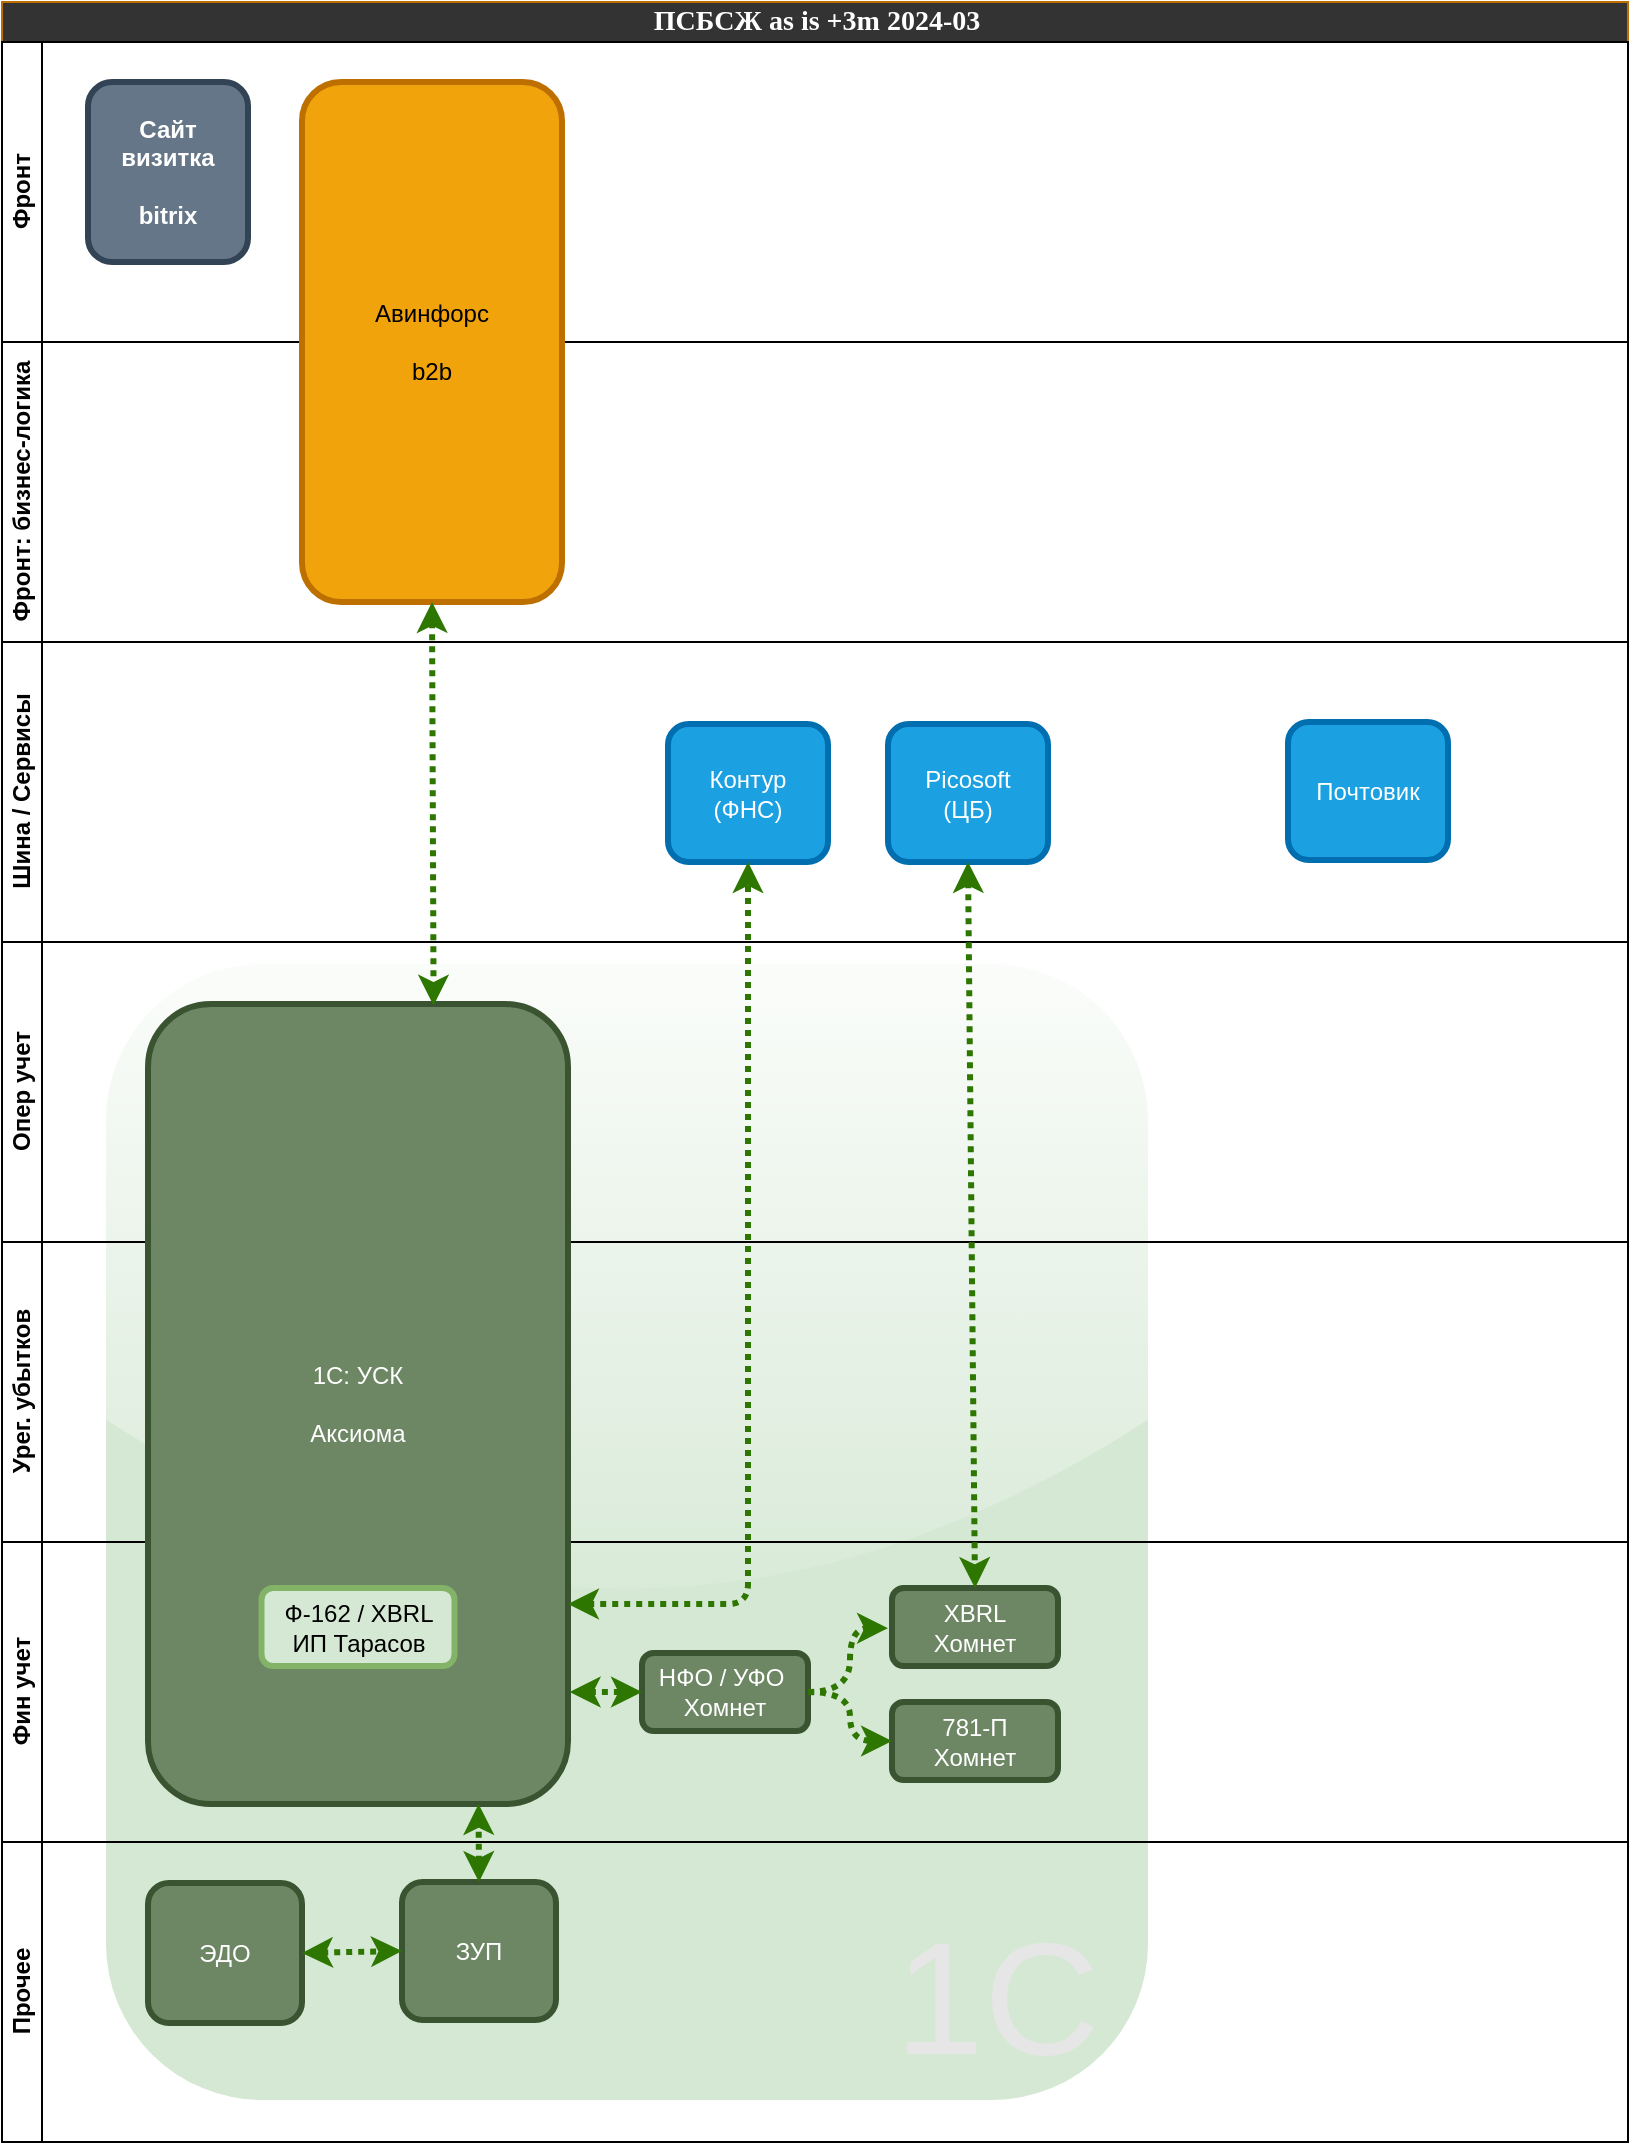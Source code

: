 <mxfile version="27.0.5" pages="5">
  <diagram name="ПСБСЖ as is +3m 2024-03" id="rR9UdjIYB_Jg8sXiRP1j">
    <mxGraphModel dx="1418" dy="828" grid="1" gridSize="10" guides="1" tooltips="1" connect="1" arrows="1" fold="1" page="1" pageScale="1" pageWidth="827" pageHeight="1169" background="none" math="0" shadow="0">
      <root>
        <mxCell id="p5QnvX9JTLJbmsQ0FnVN-0" />
        <mxCell id="p5QnvX9JTLJbmsQ0FnVN-1" parent="p5QnvX9JTLJbmsQ0FnVN-0" />
        <mxCell id="p5QnvX9JTLJbmsQ0FnVN-8" value="1С&amp;nbsp;" style="rounded=1;whiteSpace=wrap;html=1;shadow=0;labelBackgroundColor=none;strokeWidth=1;fontFamily=Helvetica;fontSize=80;align=right;fillColor=#d5e8d4;strokeColor=none;glass=1;verticalAlign=bottom;fontColor=#E6E6E6;" parent="p5QnvX9JTLJbmsQ0FnVN-1" vertex="1">
          <mxGeometry x="59" y="520" width="521" height="568" as="geometry" />
        </mxCell>
        <mxCell id="p5QnvX9JTLJbmsQ0FnVN-9" value="ПСБСЖ as is +3m 2024-03" style="swimlane;html=1;childLayout=stackLayout;horizontal=1;startSize=20;horizontalStack=0;rounded=0;shadow=0;labelBackgroundColor=none;strokeWidth=1;fontFamily=Verdana;fontSize=14;align=center;fillColor=#333333;fontColor=#FFFFFF;strokeColor=#BD7000;" parent="p5QnvX9JTLJbmsQ0FnVN-1" vertex="1">
          <mxGeometry x="7" y="39" width="813" height="1070" as="geometry">
            <mxRectangle x="180" y="70" width="60" height="20" as="alternateBounds" />
          </mxGeometry>
        </mxCell>
        <mxCell id="p5QnvX9JTLJbmsQ0FnVN-11" value="Фронт" style="swimlane;html=1;startSize=20;horizontal=0;" parent="p5QnvX9JTLJbmsQ0FnVN-9" vertex="1">
          <mxGeometry y="20" width="813" height="150" as="geometry" />
        </mxCell>
        <mxCell id="p5QnvX9JTLJbmsQ0FnVN-12" value="Сайт&lt;br&gt;&lt;div&gt;визитка&lt;/div&gt;&lt;div&gt;&lt;br&gt;&lt;/div&gt;&lt;div&gt;bitrix&lt;/div&gt;" style="rounded=1;whiteSpace=wrap;html=1;shadow=0;labelBackgroundColor=none;strokeWidth=3;fontFamily=Helvetica;fontSize=12;align=center;fillColor=#647687;strokeColor=#314354;fontColor=#ffffff;verticalAlign=middle;fontStyle=1;" parent="p5QnvX9JTLJbmsQ0FnVN-11" vertex="1">
          <mxGeometry x="43" y="20" width="80" height="90" as="geometry" />
        </mxCell>
        <mxCell id="p5QnvX9JTLJbmsQ0FnVN-18" value="Фронт: бизнес-логика" style="swimlane;html=1;startSize=20;horizontal=0;" parent="p5QnvX9JTLJbmsQ0FnVN-9" vertex="1">
          <mxGeometry y="170" width="813" height="150" as="geometry" />
        </mxCell>
        <mxCell id="p5QnvX9JTLJbmsQ0FnVN-19" value="&lt;span style=&quot;font-weight: 400;&quot;&gt;Авинфорс&lt;/span&gt;&lt;br style=&quot;font-weight: 400;&quot;&gt;&lt;br style=&quot;font-weight: 400;&quot;&gt;&lt;span style=&quot;font-weight: 400;&quot;&gt;b2b&lt;/span&gt;" style="rounded=1;whiteSpace=wrap;html=1;shadow=0;labelBackgroundColor=none;strokeWidth=3;fontFamily=Helvetica;fontSize=12;align=center;fillColor=#f0a30a;fontColor=#000000;strokeColor=#BD7000;fontStyle=1;verticalAlign=middle;" parent="p5QnvX9JTLJbmsQ0FnVN-18" vertex="1">
          <mxGeometry x="150" y="-130" width="130" height="260" as="geometry" />
        </mxCell>
        <mxCell id="p5QnvX9JTLJbmsQ0FnVN-28" value="Шина / Сервисы" style="swimlane;html=1;startSize=20;horizontal=0;" parent="p5QnvX9JTLJbmsQ0FnVN-9" vertex="1">
          <mxGeometry y="320" width="813" height="150" as="geometry" />
        </mxCell>
        <mxCell id="p5QnvX9JTLJbmsQ0FnVN-31" value="Опер учет" style="swimlane;html=1;startSize=20;horizontal=0;" parent="p5QnvX9JTLJbmsQ0FnVN-9" vertex="1">
          <mxGeometry y="470" width="813" height="150" as="geometry">
            <mxRectangle y="470" width="959" height="30" as="alternateBounds" />
          </mxGeometry>
        </mxCell>
        <mxCell id="p5QnvX9JTLJbmsQ0FnVN-37" value="Урег. убытков" style="swimlane;html=1;startSize=20;horizontal=0;" parent="p5QnvX9JTLJbmsQ0FnVN-9" vertex="1">
          <mxGeometry y="620" width="813" height="150" as="geometry" />
        </mxCell>
        <mxCell id="p5QnvX9JTLJbmsQ0FnVN-43" value="Фин учет" style="swimlane;html=1;startSize=20;horizontal=0;" parent="p5QnvX9JTLJbmsQ0FnVN-9" vertex="1">
          <mxGeometry y="770" width="813" height="150" as="geometry" />
        </mxCell>
        <mxCell id="p5QnvX9JTLJbmsQ0FnVN-45" value="НФО / УФО&amp;nbsp;&lt;div&gt;Хомнет&lt;/div&gt;" style="rounded=1;whiteSpace=wrap;html=1;shadow=0;labelBackgroundColor=none;strokeWidth=3;fontFamily=Helvetica;fontSize=12;align=center;fillColor=#6d8764;strokeColor=#3A5431;verticalAlign=middle;fontColor=#ffffff;" parent="p5QnvX9JTLJbmsQ0FnVN-43" vertex="1">
          <mxGeometry x="320" y="55.5" width="83" height="39" as="geometry" />
        </mxCell>
        <mxCell id="r0h_cT8BBhozYEODTi7z-16" value="781-П&lt;div&gt;Хомнет&lt;/div&gt;" style="rounded=1;whiteSpace=wrap;html=1;shadow=0;labelBackgroundColor=none;strokeWidth=3;fontFamily=Helvetica;fontSize=12;align=center;fillColor=#6d8764;strokeColor=#3A5431;verticalAlign=middle;fontColor=#ffffff;" parent="p5QnvX9JTLJbmsQ0FnVN-43" vertex="1">
          <mxGeometry x="445" y="80" width="83" height="39" as="geometry" />
        </mxCell>
        <mxCell id="8X_gqGbU6HJ3HP3bGRbb-1" value="" style="endArrow=classic;startArrow=none;html=1;fontFamily=Helvetica;fontSize=12;rounded=1;strokeWidth=3;dashed=1;dashPattern=1 1;fillColor=#60a917;strokeColor=#2D7600;entryX=0;entryY=0.5;entryDx=0;entryDy=0;startFill=0;exitX=1;exitY=0.5;exitDx=0;exitDy=0;edgeStyle=orthogonalEdgeStyle;curved=1;" parent="p5QnvX9JTLJbmsQ0FnVN-43" source="p5QnvX9JTLJbmsQ0FnVN-45" target="r0h_cT8BBhozYEODTi7z-16" edge="1">
          <mxGeometry width="50" height="50" relative="1" as="geometry">
            <mxPoint x="413" y="86" as="sourcePoint" />
            <mxPoint x="453" y="53" as="targetPoint" />
          </mxGeometry>
        </mxCell>
        <mxCell id="p5QnvX9JTLJbmsQ0FnVN-57" value="Прочее" style="swimlane;html=1;startSize=20;horizontal=0;" parent="p5QnvX9JTLJbmsQ0FnVN-9" vertex="1">
          <mxGeometry y="920" width="813" height="150" as="geometry" />
        </mxCell>
        <mxCell id="p5QnvX9JTLJbmsQ0FnVN-59" value="ЗУП" style="rounded=1;whiteSpace=wrap;html=1;shadow=0;labelBackgroundColor=none;strokeWidth=3;fontFamily=Helvetica;fontSize=12;align=center;fillColor=#6d8764;strokeColor=#3A5431;fontColor=#ffffff;verticalAlign=middle;" parent="p5QnvX9JTLJbmsQ0FnVN-57" vertex="1">
          <mxGeometry x="200" y="20" width="77" height="69" as="geometry" />
        </mxCell>
        <mxCell id="r0h_cT8BBhozYEODTi7z-19" value="Picosoft&lt;div&gt;(ЦБ)&lt;/div&gt;" style="rounded=1;whiteSpace=wrap;html=1;shadow=0;labelBackgroundColor=none;strokeWidth=3;fontFamily=Helvetica;fontSize=12;align=center;fillColor=#1ba1e2;strokeColor=#006EAF;fontColor=#ffffff;" parent="p5QnvX9JTLJbmsQ0FnVN-57" vertex="1">
          <mxGeometry x="443" y="-559" width="80" height="69" as="geometry" />
        </mxCell>
        <mxCell id="r0h_cT8BBhozYEODTi7z-23" value="Контур&lt;div&gt;(ФНС)&lt;/div&gt;" style="rounded=1;whiteSpace=wrap;html=1;shadow=0;labelBackgroundColor=none;strokeWidth=3;fontFamily=Helvetica;fontSize=12;align=center;fillColor=#1ba1e2;strokeColor=#006EAF;fontColor=#ffffff;verticalAlign=middle;" parent="p5QnvX9JTLJbmsQ0FnVN-57" vertex="1">
          <mxGeometry x="333" y="-559" width="80" height="69" as="geometry" />
        </mxCell>
        <mxCell id="r0h_cT8BBhozYEODTi7z-25" value="Почтовик" style="rounded=1;whiteSpace=wrap;html=1;shadow=0;labelBackgroundColor=none;strokeWidth=3;fontFamily=Helvetica;fontSize=12;align=center;fillColor=#1ba1e2;strokeColor=#006EAF;fontColor=#ffffff;verticalAlign=middle;" parent="p5QnvX9JTLJbmsQ0FnVN-57" vertex="1">
          <mxGeometry x="643" y="-560" width="80" height="69" as="geometry" />
        </mxCell>
        <mxCell id="r0h_cT8BBhozYEODTi7z-0" value="ЭДО" style="rounded=1;whiteSpace=wrap;html=1;shadow=0;labelBackgroundColor=none;strokeWidth=3;fontFamily=Helvetica;fontSize=12;align=center;fillColor=#6d8764;strokeColor=#3A5431;fontColor=#ffffff;verticalAlign=middle;" parent="p5QnvX9JTLJbmsQ0FnVN-57" vertex="1">
          <mxGeometry x="73" y="20.5" width="77" height="70" as="geometry" />
        </mxCell>
        <mxCell id="r0h_cT8BBhozYEODTi7z-18" value="" style="endArrow=classic;startArrow=classic;html=1;fontFamily=Helvetica;fontSize=12;rounded=1;strokeWidth=3;dashed=1;dashPattern=1 1;fillColor=#60a917;strokeColor=#2D7600;exitX=1;exitY=0.5;exitDx=0;exitDy=0;entryX=0;entryY=0.5;entryDx=0;entryDy=0;" parent="p5QnvX9JTLJbmsQ0FnVN-57" source="r0h_cT8BBhozYEODTi7z-0" target="p5QnvX9JTLJbmsQ0FnVN-59" edge="1">
          <mxGeometry width="50" height="50" relative="1" as="geometry">
            <mxPoint x="247" y="30" as="sourcePoint" />
            <mxPoint x="247" y="-8" as="targetPoint" />
          </mxGeometry>
        </mxCell>
        <mxCell id="p5QnvX9JTLJbmsQ0FnVN-32" value="1С: УСК&lt;div&gt;&lt;br&gt;&lt;/div&gt;&lt;div&gt;Аксиома&lt;/div&gt;" style="rounded=1;whiteSpace=wrap;html=1;shadow=0;labelBackgroundColor=none;strokeWidth=3;fontFamily=Helvetica;fontSize=12;align=center;fillColor=#6d8764;fontColor=#ffffff;strokeColor=#3A5431;" parent="p5QnvX9JTLJbmsQ0FnVN-1" vertex="1">
          <mxGeometry x="80" y="540" width="210" height="400" as="geometry" />
        </mxCell>
        <mxCell id="r0h_cT8BBhozYEODTi7z-1" value="" style="endArrow=classic;startArrow=classic;html=1;fontFamily=Helvetica;fontSize=12;rounded=1;strokeWidth=3;dashed=1;dashPattern=1 1;fillColor=#60a917;strokeColor=#2D7600;exitX=0.5;exitY=1;exitDx=0;exitDy=0;entryX=0.68;entryY=0.002;entryDx=0;entryDy=0;entryPerimeter=0;" parent="p5QnvX9JTLJbmsQ0FnVN-1" source="p5QnvX9JTLJbmsQ0FnVN-19" target="p5QnvX9JTLJbmsQ0FnVN-32" edge="1">
          <mxGeometry width="50" height="50" relative="1" as="geometry">
            <mxPoint x="232" y="340" as="sourcePoint" />
            <mxPoint x="240" y="450" as="targetPoint" />
          </mxGeometry>
        </mxCell>
        <mxCell id="r0h_cT8BBhozYEODTi7z-17" value="" style="endArrow=classic;startArrow=classic;html=1;fontFamily=Helvetica;fontSize=12;rounded=1;strokeWidth=3;dashed=1;dashPattern=1 1;fillColor=#60a917;strokeColor=#2D7600;exitX=0.5;exitY=0;exitDx=0;exitDy=0;entryX=0.787;entryY=1;entryDx=0;entryDy=0;entryPerimeter=0;" parent="p5QnvX9JTLJbmsQ0FnVN-1" source="p5QnvX9JTLJbmsQ0FnVN-59" target="p5QnvX9JTLJbmsQ0FnVN-32" edge="1">
          <mxGeometry width="50" height="50" relative="1" as="geometry">
            <mxPoint x="-39.8" y="800" as="sourcePoint" />
            <mxPoint x="-40" y="1011.5" as="targetPoint" />
          </mxGeometry>
        </mxCell>
        <mxCell id="r0h_cT8BBhozYEODTi7z-21" value="" style="endArrow=classic;startArrow=classic;html=1;fontFamily=Helvetica;fontSize=12;rounded=1;strokeWidth=3;dashed=1;dashPattern=1 1;fillColor=#60a917;strokeColor=#2D7600;entryX=0;entryY=0.5;entryDx=0;entryDy=0;exitX=1.004;exitY=0.86;exitDx=0;exitDy=0;exitPerimeter=0;" parent="p5QnvX9JTLJbmsQ0FnVN-1" source="p5QnvX9JTLJbmsQ0FnVN-32" target="p5QnvX9JTLJbmsQ0FnVN-45" edge="1">
          <mxGeometry width="50" height="50" relative="1" as="geometry">
            <mxPoint x="290" y="856" as="sourcePoint" />
            <mxPoint x="220" y="1022" as="targetPoint" />
          </mxGeometry>
        </mxCell>
        <mxCell id="r0h_cT8BBhozYEODTi7z-24" value="" style="endArrow=classic;startArrow=classic;html=1;fontFamily=Helvetica;fontSize=12;exitX=1;exitY=0.75;exitDx=0;exitDy=0;entryX=0.5;entryY=1;entryDx=0;entryDy=0;rounded=1;strokeWidth=3;dashed=1;dashPattern=1 1;fillColor=#60a917;strokeColor=#2D7600;" parent="p5QnvX9JTLJbmsQ0FnVN-1" source="p5QnvX9JTLJbmsQ0FnVN-32" target="r0h_cT8BBhozYEODTi7z-23" edge="1">
          <mxGeometry width="50" height="50" relative="1" as="geometry">
            <mxPoint x="424" y="920" as="sourcePoint" />
            <mxPoint x="500" y="990" as="targetPoint" />
            <Array as="points">
              <mxPoint x="380" y="840" />
            </Array>
          </mxGeometry>
        </mxCell>
        <mxCell id="lFmHKuDe8dM3KAvLqEzu-0" value="XBRL&lt;div&gt;Хомнет&lt;/div&gt;" style="rounded=1;whiteSpace=wrap;html=1;shadow=0;labelBackgroundColor=none;strokeWidth=3;fontFamily=Helvetica;fontSize=12;align=center;fillColor=#6d8764;strokeColor=#3A5431;verticalAlign=middle;fontColor=#ffffff;" parent="p5QnvX9JTLJbmsQ0FnVN-1" vertex="1">
          <mxGeometry x="452" y="832" width="83" height="39" as="geometry" />
        </mxCell>
        <mxCell id="r0h_cT8BBhozYEODTi7z-22" value="" style="endArrow=classic;startArrow=classic;html=1;fontFamily=Helvetica;fontSize=12;rounded=1;strokeWidth=3;dashed=1;dashPattern=1 1;fillColor=#60a917;strokeColor=#2D7600;exitX=0.5;exitY=1;exitDx=0;exitDy=0;entryX=0.5;entryY=0;entryDx=0;entryDy=0;" parent="p5QnvX9JTLJbmsQ0FnVN-1" source="r0h_cT8BBhozYEODTi7z-19" target="lFmHKuDe8dM3KAvLqEzu-0" edge="1">
          <mxGeometry width="50" height="50" relative="1" as="geometry">
            <mxPoint x="489.54" y="480" as="sourcePoint" />
            <mxPoint x="440.002" y="658" as="targetPoint" />
          </mxGeometry>
        </mxCell>
        <mxCell id="8X_gqGbU6HJ3HP3bGRbb-0" value="" style="endArrow=classic;startArrow=none;html=1;fontFamily=Helvetica;fontSize=12;rounded=1;strokeWidth=3;dashed=1;dashPattern=1 1;fillColor=#60a917;strokeColor=#2D7600;entryX=-0.024;entryY=0.515;entryDx=0;entryDy=0;exitX=1;exitY=0.5;exitDx=0;exitDy=0;startFill=0;entryPerimeter=0;edgeStyle=orthogonalEdgeStyle;curved=1;" parent="p5QnvX9JTLJbmsQ0FnVN-1" source="p5QnvX9JTLJbmsQ0FnVN-45" target="lFmHKuDe8dM3KAvLqEzu-0" edge="1">
          <mxGeometry width="50" height="50" relative="1" as="geometry">
            <mxPoint x="414" y="884" as="sourcePoint" />
            <mxPoint x="456" y="851.5" as="targetPoint" />
          </mxGeometry>
        </mxCell>
        <mxCell id="FbFhmBaJw0n7DWWMKwA7-0" value="Ф-162 / XBRL&lt;div&gt;ИП Тарасов&lt;/div&gt;" style="rounded=1;whiteSpace=wrap;html=1;shadow=0;labelBackgroundColor=none;strokeWidth=3;fontFamily=Helvetica;fontSize=12;align=center;fillColor=#d5e8d4;strokeColor=#82b366;verticalAlign=middle;fontColor=default;" parent="p5QnvX9JTLJbmsQ0FnVN-1" vertex="1">
          <mxGeometry x="136.75" y="832" width="96.5" height="39" as="geometry" />
        </mxCell>
      </root>
    </mxGraphModel>
  </diagram>
  <diagram name="ПСБС as is +3m 2024-03" id="kyCTaZfy0unKtCGm61V2">
    <mxGraphModel dx="1434" dy="844" grid="1" gridSize="10" guides="1" tooltips="1" connect="1" arrows="1" fold="1" page="1" pageScale="1" pageWidth="827" pageHeight="1169" background="none" math="0" shadow="0">
      <root>
        <mxCell id="SR7dJFl_h98uN44ZDj9O-0" />
        <mxCell id="SR7dJFl_h98uN44ZDj9O-1" parent="SR7dJFl_h98uN44ZDj9O-0" />
        <mxCell id="74vs3m-IRZQvYzPqQEYV-4" value="" style="endArrow=none;startArrow=classic;html=1;fontFamily=Helvetica;fontSize=12;rounded=1;strokeWidth=3;dashed=1;dashPattern=1 1;fillColor=#60a917;strokeColor=#2D7600;exitX=0.032;exitY=0.375;exitDx=0;exitDy=0;startFill=1;endFill=0;entryX=1;entryY=0.5;entryDx=0;entryDy=0;exitPerimeter=0;" parent="SR7dJFl_h98uN44ZDj9O-1" source="SR7dJFl_h98uN44ZDj9O-6" target="74vs3m-IRZQvYzPqQEYV-3" edge="1">
          <mxGeometry width="50" height="50" relative="1" as="geometry">
            <mxPoint x="144" y="260" as="sourcePoint" />
            <mxPoint x="60" y="260" as="targetPoint" />
          </mxGeometry>
        </mxCell>
        <mxCell id="SR7dJFl_h98uN44ZDj9O-3" value="1C&amp;nbsp;" style="rounded=1;whiteSpace=wrap;html=1;shadow=0;labelBackgroundColor=none;strokeWidth=1;fontFamily=Helvetica;fontSize=50;align=right;fillColor=#d5e8d4;strokeColor=none;glass=1;verticalAlign=bottom;fontColor=#E6E6E6;" parent="SR7dJFl_h98uN44ZDj9O-1" vertex="1">
          <mxGeometry x="139" y="520" width="341" height="568" as="geometry" />
        </mxCell>
        <mxCell id="SR7dJFl_h98uN44ZDj9O-4" value="ПСБС as is +3m 2024-03" style="swimlane;html=1;childLayout=stackLayout;horizontal=1;startSize=20;horizontalStack=0;rounded=0;shadow=0;labelBackgroundColor=none;strokeWidth=1;fontFamily=Verdana;fontSize=14;align=center;fillColor=#333333;fontColor=#FFFFFF;strokeColor=#BD7000;" parent="SR7dJFl_h98uN44ZDj9O-1" vertex="1">
          <mxGeometry x="7" y="39" width="813" height="1071" as="geometry">
            <mxRectangle x="180" y="70" width="60" height="20" as="alternateBounds" />
          </mxGeometry>
        </mxCell>
        <mxCell id="SR7dJFl_h98uN44ZDj9O-5" value="Фронт" style="swimlane;html=1;startSize=20;horizontal=0;" parent="SR7dJFl_h98uN44ZDj9O-4" vertex="1">
          <mxGeometry y="20" width="813" height="150" as="geometry" />
        </mxCell>
        <mxCell id="SR7dJFl_h98uN44ZDj9O-6" value="Сайт&lt;br&gt;&lt;div&gt;b2c&lt;/div&gt;&lt;div&gt;&lt;br&gt;&lt;/div&gt;&lt;div&gt;bitrix&lt;/div&gt;" style="rounded=1;whiteSpace=wrap;html=1;shadow=0;labelBackgroundColor=none;strokeWidth=3;fontFamily=Helvetica;fontSize=12;align=center;fillColor=#647687;strokeColor=#314354;fontColor=#ffffff;verticalAlign=top;fontStyle=1;" parent="SR7dJFl_h98uN44ZDj9O-5" vertex="1">
          <mxGeometry x="319" y="20" width="124" height="120" as="geometry" />
        </mxCell>
        <mxCell id="yRR4LDYn5sWy--kmtEQJ-1" value="Портал&lt;div&gt;&lt;br&gt;&lt;/div&gt;&lt;div&gt;bitrix&lt;/div&gt;" style="rounded=1;whiteSpace=wrap;html=1;shadow=0;labelBackgroundColor=none;strokeWidth=3;fontFamily=Helvetica;fontSize=12;align=center;fillColor=#647687;strokeColor=#314354;fontColor=#ffffff;verticalAlign=middle;fontStyle=1;" parent="SR7dJFl_h98uN44ZDj9O-5" vertex="1">
          <mxGeometry x="36" y="920" width="80" height="90" as="geometry" />
        </mxCell>
        <mxCell id="S0XdMFUr-okfkaE0cwj7-0" value="&lt;span style=&quot;font-weight: 400;&quot;&gt;ЛКК ДМС&lt;/span&gt;" style="rounded=1;whiteSpace=wrap;html=1;shadow=0;labelBackgroundColor=none;strokeWidth=2;fontFamily=Helvetica;fontSize=12;align=center;fillColor=#76608a;strokeColor=#432D57;fontStyle=1;verticalAlign=middle;dashed=1;fontColor=#ffffff;" parent="SR7dJFl_h98uN44ZDj9O-5" vertex="1">
          <mxGeometry x="364.5" y="95" width="33" height="45" as="geometry" />
        </mxCell>
        <mxCell id="SR7dJFl_h98uN44ZDj9O-7" value="Фронт: бизнес-логика" style="swimlane;html=1;startSize=20;horizontal=0;" parent="SR7dJFl_h98uN44ZDj9O-4" vertex="1">
          <mxGeometry y="170" width="813" height="150" as="geometry" />
        </mxCell>
        <mxCell id="05y_ZQFqugzJBRrf_HZ6-0" value="&lt;span style=&quot;font-weight: 400;&quot;&gt;Авинфорс&lt;/span&gt;&lt;br style=&quot;font-weight: 400;&quot;&gt;&lt;br style=&quot;font-weight: 400;&quot;&gt;&lt;span style=&quot;font-weight: 400;&quot;&gt;b2b&lt;/span&gt;" style="rounded=1;whiteSpace=wrap;html=1;shadow=0;labelBackgroundColor=none;strokeWidth=3;fontFamily=Helvetica;fontSize=12;align=center;fillColor=#f0a30a;fontColor=#000000;strokeColor=#BD7000;fontStyle=1;verticalAlign=middle;dashed=1;" parent="SR7dJFl_h98uN44ZDj9O-7" vertex="1">
          <mxGeometry x="478" y="-130" width="130" height="260" as="geometry" />
        </mxCell>
        <mxCell id="SR7dJFl_h98uN44ZDj9O-8" value="b2b" style="rounded=1;whiteSpace=wrap;html=1;shadow=0;labelBackgroundColor=none;strokeWidth=3;fontFamily=Helvetica;fontSize=12;align=center;fillColor=#647687;fontColor=#ffffff;strokeColor=#314354;fontStyle=1;verticalAlign=middle;" parent="SR7dJFl_h98uN44ZDj9O-7" vertex="1">
          <mxGeometry x="150" y="-130" width="130" height="260" as="geometry" />
        </mxCell>
        <mxCell id="SR7dJFl_h98uN44ZDj9O-9" value="Шина / Сервисы" style="swimlane;html=1;startSize=20;horizontal=0;" parent="SR7dJFl_h98uN44ZDj9O-4" vertex="1">
          <mxGeometry y="320" width="813" height="150" as="geometry" />
        </mxCell>
        <mxCell id="yRR4LDYn5sWy--kmtEQJ-3" value="КПК&lt;div&gt;(ПОД ФТ)&lt;/div&gt;" style="rounded=1;whiteSpace=wrap;html=1;shadow=0;labelBackgroundColor=none;strokeWidth=3;fontFamily=Helvetica;fontSize=12;align=center;fillColor=#1ba1e2;strokeColor=#006EAF;fontColor=#ffffff;verticalAlign=middle;" parent="SR7dJFl_h98uN44ZDj9O-9" vertex="1">
          <mxGeometry x="134" y="20" width="80" height="49.5" as="geometry" />
        </mxCell>
        <mxCell id="yRR4LDYn5sWy--kmtEQJ-4" value="Rabbit MQ" style="rounded=1;whiteSpace=wrap;html=1;shadow=0;labelBackgroundColor=none;strokeWidth=3;fontFamily=Helvetica;fontSize=12;align=center;fillColor=#1ba1e2;strokeColor=#006EAF;fontColor=#ffffff;verticalAlign=middle;" parent="SR7dJFl_h98uN44ZDj9O-9" vertex="1">
          <mxGeometry x="110" y="107" width="130" height="20" as="geometry" />
        </mxCell>
        <mxCell id="SR7dJFl_h98uN44ZDj9O-17" value="Picosoft&lt;div&gt;(ЦБ)&lt;/div&gt;" style="rounded=1;whiteSpace=wrap;html=1;shadow=0;labelBackgroundColor=none;strokeWidth=3;fontFamily=Helvetica;fontSize=12;align=center;fillColor=#1ba1e2;strokeColor=#006EAF;fontColor=#ffffff;" parent="SR7dJFl_h98uN44ZDj9O-9" vertex="1">
          <mxGeometry x="614" y="20.5" width="80" height="49" as="geometry" />
        </mxCell>
        <mxCell id="SR7dJFl_h98uN44ZDj9O-18" value="Контур&lt;div&gt;(ФНС)&lt;/div&gt;" style="rounded=1;whiteSpace=wrap;html=1;shadow=0;labelBackgroundColor=none;strokeWidth=3;fontFamily=Helvetica;fontSize=12;align=center;fillColor=#1ba1e2;strokeColor=#006EAF;fontColor=#ffffff;verticalAlign=middle;" parent="SR7dJFl_h98uN44ZDj9O-9" vertex="1">
          <mxGeometry x="563" y="81" width="80" height="49.5" as="geometry" />
        </mxCell>
        <mxCell id="yRR4LDYn5sWy--kmtEQJ-8" value="" style="endArrow=classic;startArrow=classic;html=1;fontFamily=Helvetica;fontSize=12;rounded=1;strokeWidth=3;dashed=1;dashPattern=1 1;fillColor=#60a917;strokeColor=#2D7600;exitX=0.5;exitY=1;exitDx=0;exitDy=0;entryX=0.5;entryY=0;entryDx=0;entryDy=0;" parent="SR7dJFl_h98uN44ZDj9O-9" source="yRR4LDYn5sWy--kmtEQJ-3" target="yRR4LDYn5sWy--kmtEQJ-4" edge="1">
          <mxGeometry width="50" height="50" relative="1" as="geometry">
            <mxPoint x="273" y="81" as="sourcePoint" />
            <mxPoint x="323" y="91" as="targetPoint" />
          </mxGeometry>
        </mxCell>
        <mxCell id="S0XdMFUr-okfkaE0cwj7-5" value="WSO2" style="rounded=1;whiteSpace=wrap;html=1;shadow=0;labelBackgroundColor=none;strokeWidth=3;fontFamily=Helvetica;fontSize=12;align=center;fillColor=#1ba1e2;strokeColor=#006EAF;fontColor=#ffffff;" parent="SR7dJFl_h98uN44ZDj9O-9" vertex="1">
          <mxGeometry x="43" y="20" width="60" height="49" as="geometry" />
        </mxCell>
        <mxCell id="SR7dJFl_h98uN44ZDj9O-10" value="Опер учет" style="swimlane;html=1;startSize=20;horizontal=0;fontColor=#000000;" parent="SR7dJFl_h98uN44ZDj9O-4" vertex="1">
          <mxGeometry y="470" width="813" height="150" as="geometry">
            <mxRectangle y="470" width="813" height="30" as="alternateBounds" />
          </mxGeometry>
        </mxCell>
        <mxCell id="yRR4LDYn5sWy--kmtEQJ-7" value="" style="endArrow=classic;startArrow=classic;html=1;fontFamily=Helvetica;fontSize=12;rounded=1;strokeWidth=3;dashed=1;dashPattern=1 1;fillColor=#60a917;strokeColor=#2D7600;entryX=0.065;entryY=0.009;entryDx=0;entryDy=0;entryPerimeter=0;" parent="SR7dJFl_h98uN44ZDj9O-10" target="SR7dJFl_h98uN44ZDj9O-22" edge="1">
          <mxGeometry width="50" height="50" relative="1" as="geometry">
            <mxPoint x="173" y="-20" as="sourcePoint" />
            <mxPoint x="173" y="250" as="targetPoint" />
          </mxGeometry>
        </mxCell>
        <mxCell id="SR7dJFl_h98uN44ZDj9O-11" value="Урег. убытков" style="swimlane;html=1;startSize=20;horizontal=0;" parent="SR7dJFl_h98uN44ZDj9O-4" vertex="1">
          <mxGeometry y="620" width="813" height="150" as="geometry" />
        </mxCell>
        <mxCell id="S0XdMFUr-okfkaE0cwj7-4" value="Юрайт" style="rounded=1;whiteSpace=wrap;html=1;shadow=0;labelBackgroundColor=none;strokeWidth=3;fontFamily=Helvetica;fontSize=12;align=center;fillColor=#76608a;strokeColor=#432D57;fontStyle=1;verticalAlign=middle;fontColor=#ffffff;" parent="SR7dJFl_h98uN44ZDj9O-11" vertex="1">
          <mxGeometry x="34" y="21" width="86" height="50" as="geometry" />
        </mxCell>
        <mxCell id="SR7dJFl_h98uN44ZDj9O-12" value="Фин учет" style="swimlane;html=1;startSize=20;horizontal=0;" parent="SR7dJFl_h98uN44ZDj9O-4" vertex="1">
          <mxGeometry y="770" width="813" height="150" as="geometry" />
        </mxCell>
        <mxCell id="SR7dJFl_h98uN44ZDj9O-13" value="ИТАН" style="rounded=1;whiteSpace=wrap;html=1;shadow=0;labelBackgroundColor=none;strokeWidth=3;fontFamily=Helvetica;fontSize=12;align=center;fillColor=#d5e8d4;strokeColor=#82b366;verticalAlign=middle;" parent="SR7dJFl_h98uN44ZDj9O-12" vertex="1">
          <mxGeometry x="365" y="26" width="83" height="39" as="geometry" />
        </mxCell>
        <mxCell id="gpxdwnz0OwyZ01cY02ew-0" value="" style="endArrow=classic;startArrow=classic;html=1;fontFamily=Helvetica;fontSize=12;exitX=0.277;exitY=1.021;exitDx=0;exitDy=0;entryX=1;entryY=0.75;entryDx=0;entryDy=0;rounded=1;strokeWidth=3;dashed=1;dashPattern=1 1;fillColor=#60a917;strokeColor=#2D7600;exitPerimeter=0;" parent="SR7dJFl_h98uN44ZDj9O-4" source="SR7dJFl_h98uN44ZDj9O-6" target="SR7dJFl_h98uN44ZDj9O-8" edge="1">
          <mxGeometry width="50" height="50" relative="1" as="geometry">
            <mxPoint x="133" y="230" as="sourcePoint" />
            <mxPoint x="209" y="300" as="targetPoint" />
            <Array as="points">
              <mxPoint x="353" y="235" />
            </Array>
          </mxGeometry>
        </mxCell>
        <mxCell id="yRR4LDYn5sWy--kmtEQJ-15" value="" style="endArrow=classic;startArrow=classic;html=1;fontFamily=Helvetica;fontSize=12;exitX=0.75;exitY=1;exitDx=0;exitDy=0;entryX=0;entryY=0.75;entryDx=0;entryDy=0;rounded=1;strokeWidth=3;dashed=1;dashPattern=1 1;fillColor=#e51400;strokeColor=#B20000;align=center;verticalAlign=middle;fontColor=default;labelBackgroundColor=default;startSize=8;endSize=8;curved=0;" parent="SR7dJFl_h98uN44ZDj9O-4" source="SR7dJFl_h98uN44ZDj9O-6" target="05y_ZQFqugzJBRrf_HZ6-0" edge="1">
          <mxGeometry width="50" height="50" relative="1" as="geometry">
            <mxPoint x="356" y="140" as="sourcePoint" />
            <mxPoint x="290" y="196" as="targetPoint" />
            <Array as="points">
              <mxPoint x="413" y="235" />
            </Array>
          </mxGeometry>
        </mxCell>
        <mxCell id="SR7dJFl_h98uN44ZDj9O-15" value="Прочее" style="swimlane;html=1;startSize=20;horizontal=0;" parent="SR7dJFl_h98uN44ZDj9O-4" vertex="1">
          <mxGeometry y="920" width="813" height="150" as="geometry" />
        </mxCell>
        <mxCell id="SR7dJFl_h98uN44ZDj9O-16" value="ЗУП" style="rounded=1;whiteSpace=wrap;html=1;shadow=0;labelBackgroundColor=none;strokeWidth=3;fontFamily=Helvetica;fontSize=12;align=center;fillColor=#6d8764;strokeColor=#3A5431;fontColor=#ffffff;verticalAlign=middle;" parent="SR7dJFl_h98uN44ZDj9O-15" vertex="1">
          <mxGeometry x="175" y="21" width="77" height="69" as="geometry" />
        </mxCell>
        <mxCell id="SR7dJFl_h98uN44ZDj9O-20" value="ЭДО" style="rounded=1;whiteSpace=wrap;html=1;shadow=0;labelBackgroundColor=none;strokeWidth=3;fontFamily=Helvetica;fontSize=12;align=center;fillColor=#6d8764;strokeColor=#3A5431;fontColor=#ffffff;verticalAlign=middle;" parent="SR7dJFl_h98uN44ZDj9O-15" vertex="1">
          <mxGeometry x="305" y="21" width="77" height="70" as="geometry" />
        </mxCell>
        <mxCell id="SR7dJFl_h98uN44ZDj9O-21" value="" style="endArrow=none;startArrow=classic;html=1;fontFamily=Helvetica;fontSize=12;rounded=1;strokeWidth=3;dashed=1;dashPattern=1 1;fillColor=#60a917;strokeColor=#2D7600;exitX=0;exitY=0.5;exitDx=0;exitDy=0;entryX=1;entryY=0.5;entryDx=0;entryDy=0;startFill=1;endFill=0;" parent="SR7dJFl_h98uN44ZDj9O-15" source="SR7dJFl_h98uN44ZDj9O-20" target="SR7dJFl_h98uN44ZDj9O-16" edge="1">
          <mxGeometry width="50" height="50" relative="1" as="geometry">
            <mxPoint x="327" y="30" as="sourcePoint" />
            <mxPoint x="233" y="54" as="targetPoint" />
          </mxGeometry>
        </mxCell>
        <mxCell id="yRR4LDYn5sWy--kmtEQJ-14" value="Внешний ЭДО&lt;div&gt;Диадок&lt;/div&gt;" style="rounded=1;whiteSpace=wrap;html=1;shadow=0;labelBackgroundColor=none;strokeWidth=3;fontFamily=Helvetica;fontSize=12;align=center;fillColor=#1ba1e2;strokeColor=#006EAF;fontColor=#ffffff;verticalAlign=middle;" parent="SR7dJFl_h98uN44ZDj9O-15" vertex="1">
          <mxGeometry x="643" y="21" width="100" height="71" as="geometry" />
        </mxCell>
        <mxCell id="S0XdMFUr-okfkaE0cwj7-2" value="" style="endArrow=none;startArrow=classic;html=1;fontFamily=Helvetica;fontSize=12;rounded=1;strokeWidth=3;dashed=1;dashPattern=1 1;fillColor=#60a917;strokeColor=#2D7600;exitX=1.017;exitY=0.398;exitDx=0;exitDy=0;entryX=0;entryY=0.5;entryDx=0;entryDy=0;startFill=1;endFill=0;exitPerimeter=0;" parent="SR7dJFl_h98uN44ZDj9O-4" source="yRR4LDYn5sWy--kmtEQJ-1" target="SR7dJFl_h98uN44ZDj9O-16" edge="1">
          <mxGeometry width="50" height="50" relative="1" as="geometry">
            <mxPoint x="293" y="986" as="sourcePoint" />
            <mxPoint x="240" y="986" as="targetPoint" />
          </mxGeometry>
        </mxCell>
        <mxCell id="S0XdMFUr-okfkaE0cwj7-6" value="" style="endArrow=classic;startArrow=classic;html=1;fontFamily=Helvetica;fontSize=12;exitX=0.5;exitY=0;exitDx=0;exitDy=0;entryX=-0.023;entryY=0.893;entryDx=0;entryDy=0;rounded=1;strokeWidth=3;dashed=1;dashPattern=1 1;fillColor=#60a917;strokeColor=#2D7600;entryPerimeter=0;" parent="SR7dJFl_h98uN44ZDj9O-4" source="S0XdMFUr-okfkaE0cwj7-5" target="SR7dJFl_h98uN44ZDj9O-8" edge="1">
          <mxGeometry width="50" height="50" relative="1" as="geometry">
            <mxPoint x="363" y="173" as="sourcePoint" />
            <mxPoint x="290" y="245" as="targetPoint" />
            <Array as="points">
              <mxPoint x="73" y="272" />
            </Array>
          </mxGeometry>
        </mxCell>
        <mxCell id="SR7dJFl_h98uN44ZDj9O-22" value="УФСО" style="rounded=1;whiteSpace=wrap;html=1;shadow=0;labelBackgroundColor=none;strokeWidth=3;fontFamily=Helvetica;fontSize=12;align=center;fillColor=#6d8764;fontColor=#ffffff;strokeColor=#3A5431;" parent="SR7dJFl_h98uN44ZDj9O-1" vertex="1">
          <mxGeometry x="160" y="830" width="300" height="110" as="geometry" />
        </mxCell>
        <mxCell id="SR7dJFl_h98uN44ZDj9O-23" value="" style="endArrow=classic;startArrow=classic;html=1;fontFamily=Helvetica;fontSize=12;rounded=1;strokeWidth=3;dashed=1;dashPattern=1 1;fillColor=#60a917;strokeColor=#2D7600;exitX=0.828;exitY=1.009;exitDx=0;exitDy=0;entryX=0.292;entryY=0.004;entryDx=0;entryDy=0;entryPerimeter=0;exitPerimeter=0;" parent="SR7dJFl_h98uN44ZDj9O-1" source="SR7dJFl_h98uN44ZDj9O-8" target="snwNEF9yDEF-lSMQTjwT-0" edge="1">
          <mxGeometry width="50" height="50" relative="1" as="geometry">
            <mxPoint x="301" y="370" as="sourcePoint" />
            <mxPoint x="230" y="480" as="targetPoint" />
          </mxGeometry>
        </mxCell>
        <mxCell id="SR7dJFl_h98uN44ZDj9O-24" value="XBRL / 781-П" style="rounded=1;whiteSpace=wrap;html=1;shadow=0;labelBackgroundColor=none;strokeWidth=3;fontFamily=Helvetica;fontSize=12;align=center;fillColor=#d5e8d4;strokeColor=#82b366;verticalAlign=middle;fontColor=default;" parent="SR7dJFl_h98uN44ZDj9O-1" vertex="1">
          <mxGeometry x="365" y="892" width="83" height="39" as="geometry" />
        </mxCell>
        <mxCell id="SR7dJFl_h98uN44ZDj9O-25" value="" style="endArrow=classic;startArrow=classic;html=1;fontFamily=Helvetica;fontSize=12;rounded=1;strokeWidth=3;dashed=1;dashPattern=1 1;fillColor=#60a917;strokeColor=#2D7600;exitX=0.5;exitY=0;exitDx=0;exitDy=0;entryX=0.199;entryY=1.003;entryDx=0;entryDy=0;entryPerimeter=0;" parent="SR7dJFl_h98uN44ZDj9O-1" source="SR7dJFl_h98uN44ZDj9O-16" target="SR7dJFl_h98uN44ZDj9O-22" edge="1">
          <mxGeometry width="50" height="50" relative="1" as="geometry">
            <mxPoint x="40.2" y="800" as="sourcePoint" />
            <mxPoint x="40" y="1011.5" as="targetPoint" />
          </mxGeometry>
        </mxCell>
        <mxCell id="snwNEF9yDEF-lSMQTjwT-0" value="УЦС" style="rounded=1;whiteSpace=wrap;html=1;shadow=0;labelBackgroundColor=none;strokeWidth=3;fontFamily=Helvetica;fontSize=12;align=center;fillColor=#6d8764;fontColor=#ffffff;strokeColor=#3A5431;" parent="SR7dJFl_h98uN44ZDj9O-1" vertex="1">
          <mxGeometry x="205" y="540" width="210" height="240" as="geometry" />
        </mxCell>
        <mxCell id="yRR4LDYn5sWy--kmtEQJ-0" value="" style="endArrow=classic;startArrow=classic;html=1;fontFamily=Helvetica;fontSize=12;rounded=1;strokeWidth=3;dashed=1;dashPattern=1 1;fillColor=#60a917;strokeColor=#2D7600;exitX=0.5;exitY=0;exitDx=0;exitDy=0;entryX=0.5;entryY=1;entryDx=0;entryDy=0;" parent="SR7dJFl_h98uN44ZDj9O-1" source="SR7dJFl_h98uN44ZDj9O-22" target="snwNEF9yDEF-lSMQTjwT-0" edge="1">
          <mxGeometry width="50" height="50" relative="1" as="geometry">
            <mxPoint x="310" y="820" as="sourcePoint" />
            <mxPoint x="325" y="780" as="targetPoint" />
          </mxGeometry>
        </mxCell>
        <mxCell id="yRR4LDYn5sWy--kmtEQJ-5" value="" style="endArrow=classic;startArrow=classic;html=1;fontFamily=Helvetica;fontSize=12;rounded=1;strokeWidth=3;dashed=1;dashPattern=1 1;fillColor=#60a917;strokeColor=#2D7600;entryX=0.121;entryY=-0.004;entryDx=0;entryDy=0;entryPerimeter=0;" parent="SR7dJFl_h98uN44ZDj9O-1" target="snwNEF9yDEF-lSMQTjwT-0" edge="1">
          <mxGeometry width="50" height="50" relative="1" as="geometry">
            <mxPoint x="230" y="490" as="sourcePoint" />
            <mxPoint x="311" y="550" as="targetPoint" />
          </mxGeometry>
        </mxCell>
        <mxCell id="yRR4LDYn5sWy--kmtEQJ-9" value="&lt;span style=&quot;font-weight: 400;&quot;&gt;ИТ ДМС&lt;/span&gt;" style="rounded=1;whiteSpace=wrap;html=1;shadow=0;labelBackgroundColor=none;strokeWidth=3;fontFamily=Helvetica;fontSize=12;align=center;fillColor=#76608a;strokeColor=#432D57;fontStyle=1;verticalAlign=middle;fontColor=#ffffff;" parent="SR7dJFl_h98uN44ZDj9O-1" vertex="1">
          <mxGeometry x="499" y="610" width="100" height="100" as="geometry" />
        </mxCell>
        <mxCell id="yRR4LDYn5sWy--kmtEQJ-13" value="" style="endArrow=classic;startArrow=classic;html=1;fontFamily=Helvetica;fontSize=12;rounded=1;strokeWidth=3;dashed=1;dashPattern=1 1;fillColor=#e51400;strokeColor=#B20000;startSize=8;endSize=8;curved=0;exitX=0.75;exitY=0;exitDx=0;exitDy=0;entryX=0.5;entryY=1;entryDx=0;entryDy=0;" parent="SR7dJFl_h98uN44ZDj9O-1" source="snwNEF9yDEF-lSMQTjwT-0" target="05y_ZQFqugzJBRrf_HZ6-0" edge="1">
          <mxGeometry width="50" height="50" relative="1" as="geometry">
            <mxPoint x="383" y="618" as="sourcePoint" />
            <mxPoint x="560" y="340" as="targetPoint" />
            <Array as="points">
              <mxPoint x="550" y="400" />
            </Array>
          </mxGeometry>
        </mxCell>
        <mxCell id="yRR4LDYn5sWy--kmtEQJ-17" value="" style="endArrow=classic;startArrow=classic;html=1;fontFamily=Helvetica;fontSize=12;exitX=0.5;exitY=1;exitDx=0;exitDy=0;entryX=0.5;entryY=0;entryDx=0;entryDy=0;rounded=1;strokeWidth=3;dashed=1;dashPattern=1 1;fillColor=#e51400;strokeColor=#B20000;align=center;verticalAlign=middle;fontColor=default;labelBackgroundColor=default;startSize=8;endSize=8;curved=0;" parent="SR7dJFl_h98uN44ZDj9O-1" source="SR7dJFl_h98uN44ZDj9O-6" target="yRR4LDYn5sWy--kmtEQJ-9" edge="1">
          <mxGeometry width="50" height="50" relative="1" as="geometry">
            <mxPoint x="429" y="179" as="sourcePoint" />
            <mxPoint x="504" y="284" as="targetPoint" />
            <Array as="points">
              <mxPoint x="390" y="400" />
            </Array>
          </mxGeometry>
        </mxCell>
        <mxCell id="I-b_-tySnP6Fp9Gjpo1O-0" value="РСА" style="rounded=1;whiteSpace=wrap;html=1;shadow=0;labelBackgroundColor=none;strokeWidth=3;fontFamily=Helvetica;fontSize=12;align=center;fillColor=#e51400;strokeColor=#B20000;fontColor=#ffffff;verticalAlign=middle;fontStyle=1;horizontal=0;" parent="SR7dJFl_h98uN44ZDj9O-1" vertex="1">
          <mxGeometry x="693" y="540" width="31" height="240" as="geometry" />
        </mxCell>
        <mxCell id="I-b_-tySnP6Fp9Gjpo1O-1" value="НСИС" style="rounded=1;whiteSpace=wrap;html=1;shadow=0;labelBackgroundColor=none;strokeWidth=3;fontFamily=Helvetica;fontSize=12;align=center;fillColor=#e51400;strokeColor=#B20000;fontColor=#ffffff;verticalAlign=middle;fontStyle=1;horizontal=0;" parent="SR7dJFl_h98uN44ZDj9O-1" vertex="1">
          <mxGeometry x="733" y="540" width="31" height="240" as="geometry" />
        </mxCell>
        <mxCell id="I-b_-tySnP6Fp9Gjpo1O-2" value="АИС Жилье" style="rounded=1;whiteSpace=wrap;html=1;shadow=0;labelBackgroundColor=none;strokeWidth=3;fontFamily=Helvetica;fontSize=12;align=center;fillColor=#e51400;strokeColor=#B20000;fontColor=#ffffff;verticalAlign=middle;fontStyle=1;horizontal=0;" parent="SR7dJFl_h98uN44ZDj9O-1" vertex="1">
          <mxGeometry x="773" y="540" width="31" height="240" as="geometry" />
        </mxCell>
        <mxCell id="I-b_-tySnP6Fp9Gjpo1O-3" value="" style="endArrow=classic;startArrow=classic;html=1;fontFamily=Helvetica;fontSize=12;rounded=1;strokeWidth=3;dashed=1;dashPattern=1 1;fillColor=#60a917;strokeColor=#2D7600;exitX=1.007;exitY=0.789;exitDx=0;exitDy=0;entryX=0.058;entryY=0.789;entryDx=0;entryDy=0;exitPerimeter=0;entryPerimeter=0;" parent="SR7dJFl_h98uN44ZDj9O-1" edge="1">
          <mxGeometry width="50" height="50" relative="1" as="geometry">
            <mxPoint x="416.47" y="738.36" as="sourcePoint" />
            <mxPoint x="694.798" y="738.36" as="targetPoint" />
          </mxGeometry>
        </mxCell>
        <mxCell id="I-b_-tySnP6Fp9Gjpo1O-4" value="" style="endArrow=classic;startArrow=classic;html=1;fontFamily=Helvetica;fontSize=12;rounded=1;strokeWidth=3;dashed=1;dashPattern=1 1;fillColor=#60a917;strokeColor=#B20000;exitX=1.007;exitY=0.789;exitDx=0;exitDy=0;entryX=-0.019;entryY=0.87;entryDx=0;entryDy=0;exitPerimeter=0;entryPerimeter=0;" parent="SR7dJFl_h98uN44ZDj9O-1" target="I-b_-tySnP6Fp9Gjpo1O-1" edge="1">
          <mxGeometry width="50" height="50" relative="1" as="geometry">
            <mxPoint x="416.47" y="748.36" as="sourcePoint" />
            <mxPoint x="694.798" y="748.36" as="targetPoint" />
          </mxGeometry>
        </mxCell>
        <mxCell id="I-b_-tySnP6Fp9Gjpo1O-5" value="" style="endArrow=classic;startArrow=classic;html=1;fontFamily=Helvetica;fontSize=12;rounded=1;strokeWidth=3;dashed=1;dashPattern=1 1;fillColor=#60a917;strokeColor=#2D7600;exitX=1.007;exitY=0.789;exitDx=0;exitDy=0;entryX=-0.002;entryY=0.908;entryDx=0;entryDy=0;exitPerimeter=0;entryPerimeter=0;" parent="SR7dJFl_h98uN44ZDj9O-1" target="I-b_-tySnP6Fp9Gjpo1O-2" edge="1">
          <mxGeometry width="50" height="50" relative="1" as="geometry">
            <mxPoint x="415.47" y="758.36" as="sourcePoint" />
            <mxPoint x="731" y="759" as="targetPoint" />
          </mxGeometry>
        </mxCell>
        <mxCell id="I-b_-tySnP6Fp9Gjpo1O-6" value="" style="endArrow=classic;startArrow=classic;html=1;fontFamily=Helvetica;fontSize=12;rounded=1;strokeWidth=3;dashed=1;dashPattern=1 1;fillColor=#60a917;strokeColor=#2D7600;exitX=1.007;exitY=0.789;exitDx=0;exitDy=0;entryX=-0.097;entryY=0.047;entryDx=0;entryDy=0;exitPerimeter=0;entryPerimeter=0;" parent="SR7dJFl_h98uN44ZDj9O-1" target="I-b_-tySnP6Fp9Gjpo1O-0" edge="1">
          <mxGeometry width="50" height="50" relative="1" as="geometry">
            <mxPoint x="409.47" y="551.36" as="sourcePoint" />
            <mxPoint x="687.798" y="551.36" as="targetPoint" />
          </mxGeometry>
        </mxCell>
        <mxCell id="I-b_-tySnP6Fp9Gjpo1O-7" value="" style="endArrow=classic;startArrow=classic;html=1;fontFamily=Helvetica;fontSize=12;rounded=1;strokeWidth=3;dashed=1;dashPattern=1 1;fillColor=#60a917;strokeColor=#B20000;exitX=1.007;exitY=0.789;exitDx=0;exitDy=0;entryX=-0.097;entryY=0.092;entryDx=0;entryDy=0;exitPerimeter=0;entryPerimeter=0;" parent="SR7dJFl_h98uN44ZDj9O-1" target="I-b_-tySnP6Fp9Gjpo1O-1" edge="1">
          <mxGeometry width="50" height="50" relative="1" as="geometry">
            <mxPoint x="414.47" y="561.36" as="sourcePoint" />
            <mxPoint x="730" y="562" as="targetPoint" />
          </mxGeometry>
        </mxCell>
        <mxCell id="I-b_-tySnP6Fp9Gjpo1O-8" value="" style="endArrow=classic;startArrow=classic;html=1;fontFamily=Helvetica;fontSize=12;rounded=1;strokeWidth=3;dashed=1;dashPattern=1 1;fillColor=#60a917;strokeColor=#2D7600;exitX=1.007;exitY=0.789;exitDx=0;exitDy=0;entryX=-0.002;entryY=0.908;entryDx=0;entryDy=0;exitPerimeter=0;entryPerimeter=0;" parent="SR7dJFl_h98uN44ZDj9O-1" edge="1">
          <mxGeometry width="50" height="50" relative="1" as="geometry">
            <mxPoint x="415.47" y="571.36" as="sourcePoint" />
            <mxPoint x="773" y="571" as="targetPoint" />
          </mxGeometry>
        </mxCell>
        <mxCell id="S0XdMFUr-okfkaE0cwj7-1" value="ИТАН" style="rounded=1;whiteSpace=wrap;html=1;shadow=0;labelBackgroundColor=none;strokeWidth=3;fontFamily=Helvetica;fontSize=12;align=center;fillColor=#d5e8d4;strokeColor=#82b366;verticalAlign=middle;fontColor=default;" parent="SR7dJFl_h98uN44ZDj9O-1" vertex="1">
          <mxGeometry x="365" y="840" width="83" height="39" as="geometry" />
        </mxCell>
        <mxCell id="S0XdMFUr-okfkaE0cwj7-3" value="" style="endArrow=none;startArrow=classic;html=1;fontFamily=Helvetica;fontSize=12;exitX=0.5;exitY=0;exitDx=0;exitDy=0;entryX=0.005;entryY=0.888;entryDx=0;entryDy=0;rounded=1;strokeWidth=3;dashed=1;dashPattern=1 1;fillColor=#60a917;strokeColor=#2D7600;startFill=1;endFill=0;entryPerimeter=0;" parent="SR7dJFl_h98uN44ZDj9O-1" source="yRR4LDYn5sWy--kmtEQJ-1" target="snwNEF9yDEF-lSMQTjwT-0" edge="1">
          <mxGeometry width="50" height="50" relative="1" as="geometry">
            <mxPoint x="123" y="698" as="sourcePoint" />
            <mxPoint x="50" y="770" as="targetPoint" />
            <Array as="points">
              <mxPoint x="83" y="753" />
            </Array>
          </mxGeometry>
        </mxCell>
        <mxCell id="S0XdMFUr-okfkaE0cwj7-7" value="" style="endArrow=classic;startArrow=none;html=1;fontFamily=Helvetica;fontSize=12;exitX=1;exitY=0.5;exitDx=0;exitDy=0;entryX=0.5;entryY=1;entryDx=0;entryDy=0;rounded=1;strokeWidth=3;dashed=1;dashPattern=1 1;fillColor=#60a917;strokeColor=#2D7600;startFill=0;" parent="SR7dJFl_h98uN44ZDj9O-1" source="SR7dJFl_h98uN44ZDj9O-24" target="SR7dJFl_h98uN44ZDj9O-17" edge="1">
          <mxGeometry width="50" height="50" relative="1" as="geometry">
            <mxPoint x="339" y="390" as="sourcePoint" />
            <mxPoint x="299" y="320" as="targetPoint" />
            <Array as="points">
              <mxPoint x="661" y="910" />
            </Array>
          </mxGeometry>
        </mxCell>
        <mxCell id="74vs3m-IRZQvYzPqQEYV-0" value="" style="endArrow=classic;startArrow=none;html=1;fontFamily=Helvetica;fontSize=12;entryX=0.75;entryY=1;entryDx=0;entryDy=0;rounded=1;strokeWidth=3;dashed=1;dashPattern=1 1;fillColor=#60a917;strokeColor=#2D7600;startFill=0;exitX=1.003;exitY=0.275;exitDx=0;exitDy=0;exitPerimeter=0;" parent="SR7dJFl_h98uN44ZDj9O-1" source="SR7dJFl_h98uN44ZDj9O-22" target="SR7dJFl_h98uN44ZDj9O-18" edge="1">
          <mxGeometry width="50" height="50" relative="1" as="geometry">
            <mxPoint x="500" y="870" as="sourcePoint" />
            <mxPoint x="680" y="439" as="targetPoint" />
            <Array as="points">
              <mxPoint x="630" y="860" />
            </Array>
          </mxGeometry>
        </mxCell>
        <mxCell id="74vs3m-IRZQvYzPqQEYV-1" value="" style="endArrow=none;startArrow=classic;html=1;fontFamily=Helvetica;fontSize=12;rounded=1;strokeWidth=3;dashed=1;dashPattern=1 1;fillColor=#60a917;strokeColor=#2D7600;exitX=0;exitY=0.25;exitDx=0;exitDy=0;startFill=1;endFill=0;entryX=0.999;entryY=0.397;entryDx=0;entryDy=0;entryPerimeter=0;" parent="SR7dJFl_h98uN44ZDj9O-1" source="yRR4LDYn5sWy--kmtEQJ-9" target="snwNEF9yDEF-lSMQTjwT-0" edge="1">
          <mxGeometry width="50" height="50" relative="1" as="geometry">
            <mxPoint x="322" y="1025" as="sourcePoint" />
            <mxPoint x="580" y="780" as="targetPoint" />
          </mxGeometry>
        </mxCell>
        <mxCell id="74vs3m-IRZQvYzPqQEYV-2" value="" style="endArrow=none;startArrow=classic;html=1;fontFamily=Helvetica;fontSize=12;rounded=1;strokeWidth=3;dashed=1;dashPattern=1 1;fillColor=#60a917;strokeColor=#2D7600;exitX=1.007;exitY=0.603;exitDx=0;exitDy=0;startFill=1;endFill=0;entryX=0;entryY=0.75;entryDx=0;entryDy=0;exitPerimeter=0;" parent="SR7dJFl_h98uN44ZDj9O-1" source="snwNEF9yDEF-lSMQTjwT-0" target="yRR4LDYn5sWy--kmtEQJ-9" edge="1">
          <mxGeometry width="50" height="50" relative="1" as="geometry">
            <mxPoint x="509" y="645" as="sourcePoint" />
            <mxPoint x="425" y="645" as="targetPoint" />
          </mxGeometry>
        </mxCell>
        <mxCell id="74vs3m-IRZQvYzPqQEYV-3" value="Call-center&lt;div&gt;&lt;br&gt;&lt;/div&gt;&lt;div&gt;Touchpoint&lt;/div&gt;" style="rounded=1;whiteSpace=wrap;html=1;shadow=0;labelBackgroundColor=none;strokeWidth=3;fontFamily=Helvetica;fontSize=12;align=center;fillColor=#647687;strokeColor=#314354;fontColor=#ffffff;verticalAlign=middle;fontStyle=1;" parent="SR7dJFl_h98uN44ZDj9O-1" vertex="1">
          <mxGeometry x="42" y="79" width="80" height="90" as="geometry" />
        </mxCell>
        <mxCell id="8v_L54ngdMfobd58V6bi-0" value="Ф-162 / XBRL&lt;div&gt;ИП Тарасов&lt;/div&gt;" style="rounded=1;whiteSpace=wrap;html=1;shadow=0;labelBackgroundColor=none;strokeWidth=3;fontFamily=Helvetica;fontSize=12;align=center;fillColor=#d5e8d4;strokeColor=#82b366;verticalAlign=middle;fontColor=default;" parent="SR7dJFl_h98uN44ZDj9O-1" vertex="1">
          <mxGeometry x="180" y="843" width="96.5" height="39" as="geometry" />
        </mxCell>
      </root>
    </mxGraphModel>
  </diagram>
  <diagram name="Сайт+ЛК ДМС: Тест" id="epDvHFFZj5ftlzI5qMFz">
    <mxGraphModel dx="2107" dy="1014" grid="1" gridSize="10" guides="1" tooltips="1" connect="1" arrows="1" fold="1" page="1" pageScale="1" pageWidth="827" pageHeight="1169" math="0" shadow="0">
      <root>
        <mxCell id="AWISpj2nUz-8vE6o-3rr-0" />
        <mxCell id="AWISpj2nUz-8vE6o-3rr-1" parent="AWISpj2nUz-8vE6o-3rr-0" />
        <mxCell id="ICIFnZmb9SNMANij_j2L-0" value="&lt;div style=&quot;font-size: 11px;&quot;&gt;СофтЛайн&lt;/div&gt;" style="rounded=1;align=left;verticalAlign=top;spacing=5;arcSize=5;labelPosition=center;verticalLabelPosition=middle;horizontal=1;html=1;labelBackgroundColor=none;whiteSpace=wrap;fontStyle=1;fillColor=#dae8fc;strokeColor=#6c8ebf;opacity=25;fontSize=11;strokeOpacity=100;imageHeight=24;imageWidth=24;absoluteArcSize=0;spacingLeft=5;" parent="AWISpj2nUz-8vE6o-3rr-1" vertex="1">
          <mxGeometry x="1241" y="720" width="240" height="200" as="geometry" />
        </mxCell>
        <mxCell id="ICIFnZmb9SNMANij_j2L-1" value="&lt;div style=&quot;font-size: 11px;&quot;&gt;&lt;span style=&quot;background-color: initial; font-size: 11px;&quot;&gt;ЦОД ПСБС&lt;/span&gt;&lt;/div&gt;" style="rounded=1;align=center;verticalAlign=top;spacing=5;arcSize=5;labelPosition=center;verticalLabelPosition=middle;horizontal=1;html=1;labelBackgroundColor=none;whiteSpace=wrap;fontStyle=1;fillColor=#dae8fc;strokeColor=#6c8ebf;opacity=25;fontSize=11;strokeOpacity=100;imageHeight=24;imageWidth=24;absoluteArcSize=0;spacingLeft=5;" parent="AWISpj2nUz-8vE6o-3rr-1" vertex="1">
          <mxGeometry x="40" y="160" width="1120" height="1000" as="geometry" />
        </mxCell>
        <mxCell id="ICIFnZmb9SNMANij_j2L-2" value="Сеть DMZ Тестовой среды (192.168.40.160/27, vlan 3270)" style="rounded=1;whiteSpace=wrap;html=1;dashed=1;fillStyle=solid;fillColor=#D9D9D9;fontColor=#333333;strokeColor=#666666;glass=0;shadow=0;opacity=25;verticalAlign=top;fontStyle=1;fontSize=11;" parent="AWISpj2nUz-8vE6o-3rr-1" vertex="1">
          <mxGeometry x="280" y="280" width="840" height="520" as="geometry" />
        </mxCell>
        <mxCell id="ICIFnZmb9SNMANij_j2L-3" value="" style="endArrow=classic;html=1;rounded=0;strokeColor=#87B369;strokeWidth=2;align=center;verticalAlign=middle;fontFamily=Helvetica;fontSize=11;fontColor=#000000;labelBackgroundColor=default;" parent="AWISpj2nUz-8vE6o-3rr-1" edge="1">
          <mxGeometry width="50" height="50" relative="1" as="geometry">
            <mxPoint x="660" y="20" as="sourcePoint" />
            <mxPoint x="700" y="19.76" as="targetPoint" />
          </mxGeometry>
        </mxCell>
        <mxCell id="ICIFnZmb9SNMANij_j2L-4" value="" style="endArrow=classic;html=1;rounded=0;strokeColor=#0000FF;strokeWidth=2;align=center;verticalAlign=middle;fontFamily=Helvetica;fontSize=11;fontColor=default;labelBackgroundColor=default;" parent="AWISpj2nUz-8vE6o-3rr-1" edge="1">
          <mxGeometry width="50" height="50" relative="1" as="geometry">
            <mxPoint x="660" y="40" as="sourcePoint" />
            <mxPoint x="700" y="39.76" as="targetPoint" />
          </mxGeometry>
        </mxCell>
        <mxCell id="ICIFnZmb9SNMANij_j2L-5" value="" style="endArrow=classic;html=1;rounded=0;strokeColor=#FF8000;strokeWidth=2;align=center;verticalAlign=middle;fontFamily=Helvetica;fontSize=10;fontColor=#7EA6E0;labelBackgroundColor=default;jumpSize=6;startArrow=none;startFill=0;endFill=1;" parent="AWISpj2nUz-8vE6o-3rr-1" edge="1">
          <mxGeometry width="50" height="50" relative="1" as="geometry">
            <mxPoint x="660" y="60" as="sourcePoint" />
            <mxPoint x="700" y="59.76" as="targetPoint" />
          </mxGeometry>
        </mxCell>
        <mxCell id="ICIFnZmb9SNMANij_j2L-6" value="" style="endArrow=classicThin;html=1;rounded=0;strokeColor=#FF0000;strokeWidth=2;align=center;verticalAlign=middle;fontFamily=Helvetica;fontSize=10;fontColor=#7EA6E0;labelBackgroundColor=default;jumpSize=6;startArrow=none;startFill=0;endFill=0;jumpStyle=gap;" parent="AWISpj2nUz-8vE6o-3rr-1" edge="1">
          <mxGeometry width="50" height="50" relative="1" as="geometry">
            <mxPoint x="660" y="80" as="sourcePoint" />
            <mxPoint x="700" y="79.76" as="targetPoint" />
          </mxGeometry>
        </mxCell>
        <mxCell id="ICIFnZmb9SNMANij_j2L-7" value="RDP" style="text;html=1;align=left;verticalAlign=middle;whiteSpace=wrap;rounded=0;fontSize=10;fontStyle=1" parent="AWISpj2nUz-8vE6o-3rr-1" vertex="1">
          <mxGeometry x="707" y="10" width="113" height="20" as="geometry" />
        </mxCell>
        <mxCell id="ICIFnZmb9SNMANij_j2L-8" value="HTTP(S)" style="text;html=1;align=left;verticalAlign=middle;whiteSpace=wrap;rounded=0;fontSize=10;fontStyle=1" parent="AWISpj2nUz-8vE6o-3rr-1" vertex="1">
          <mxGeometry x="707" y="30" width="113" height="20" as="geometry" />
        </mxCell>
        <mxCell id="ICIFnZmb9SNMANij_j2L-9" value="SSH+HTTP(S)" style="text;html=1;align=left;verticalAlign=middle;whiteSpace=wrap;rounded=0;fontSize=10;fontStyle=1" parent="AWISpj2nUz-8vE6o-3rr-1" vertex="1">
          <mxGeometry x="707" y="50" width="113" height="20" as="geometry" />
        </mxCell>
        <mxCell id="ICIFnZmb9SNMANij_j2L-10" value="PGSQL, OracleDB" style="text;html=1;align=left;verticalAlign=middle;whiteSpace=wrap;rounded=0;fontSize=10;fontStyle=1" parent="AWISpj2nUz-8vE6o-3rr-1" vertex="1">
          <mxGeometry x="707" y="70" width="113" height="20" as="geometry" />
        </mxCell>
        <mxCell id="ICIFnZmb9SNMANij_j2L-12" value="WAF" style="sketch=0;pointerEvents=1;shadow=0;dashed=0;html=1;strokeColor=none;fillColor=#434445;labelPosition=center;verticalLabelPosition=bottom;verticalAlign=top;align=center;outlineConnect=0;shape=mxgraph.vvd.logical_firewall;fontStyle=1;fontSize=10;" parent="AWISpj2nUz-8vE6o-3rr-1" vertex="1">
          <mxGeometry x="519.75" y="200" width="40" height="40" as="geometry" />
        </mxCell>
        <mxCell id="ICIFnZmb9SNMANij_j2L-13" value="Репозитории" style="ellipse;shape=cloud;whiteSpace=wrap;html=1;fontSize=10;fontStyle=1" parent="AWISpj2nUz-8vE6o-3rr-1" vertex="1">
          <mxGeometry x="1230" y="516" width="400" height="60" as="geometry" />
        </mxCell>
        <mxCell id="ICIFnZmb9SNMANij_j2L-14" value="Сеть Терминальных серверов (192.168.38.5/27)" style="rounded=1;whiteSpace=wrap;html=1;dashed=1;fillStyle=solid;fillColor=#D9D9D9;fontColor=#333333;strokeColor=#666666;glass=0;shadow=0;opacity=50;verticalAlign=top;fontStyle=1;fontSize=11;" parent="AWISpj2nUz-8vE6o-3rr-1" vertex="1">
          <mxGeometry x="80" y="360" width="160" height="160" as="geometry" />
        </mxCell>
        <mxCell id="ICIFnZmb9SNMANij_j2L-15" value="VPN" style="sketch=0;pointerEvents=1;shadow=0;dashed=0;html=1;strokeColor=none;fillColor=#434445;labelPosition=center;verticalLabelPosition=bottom;verticalAlign=top;align=center;outlineConnect=0;shape=mxgraph.vvd.logical_firewall;fontStyle=1;fontSize=10;" parent="AWISpj2nUz-8vE6o-3rr-1" vertex="1">
          <mxGeometry x="140" y="200" width="40" height="40" as="geometry" />
        </mxCell>
        <mxCell id="ICIFnZmb9SNMANij_j2L-16" value="&lt;b style=&quot;font-size: 10px;&quot;&gt;Пользователи&lt;/b&gt;" style="sketch=0;pointerEvents=1;shadow=0;dashed=0;html=1;strokeColor=none;fillColor=#434445;aspect=fixed;labelPosition=center;verticalLabelPosition=bottom;verticalAlign=top;align=center;outlineConnect=0;shape=mxgraph.vvd.user_group;fontSize=10;" parent="AWISpj2nUz-8vE6o-3rr-1" vertex="1">
          <mxGeometry x="522.25" y="40" width="35" height="49.29" as="geometry" />
        </mxCell>
        <mxCell id="ICIFnZmb9SNMANij_j2L-17" value="&lt;b style=&quot;font-size: 10px;&quot;&gt;Операторы&lt;/b&gt;" style="sketch=0;pointerEvents=1;shadow=0;dashed=0;html=1;strokeColor=none;fillColor=#434445;aspect=fixed;labelPosition=center;verticalLabelPosition=bottom;verticalAlign=top;align=center;outlineConnect=0;shape=mxgraph.vvd.user_group;fontSize=10;" parent="AWISpj2nUz-8vE6o-3rr-1" vertex="1">
          <mxGeometry x="142.25" y="40" width="35.5" height="50" as="geometry" />
        </mxCell>
        <mxCell id="ICIFnZmb9SNMANij_j2L-18" value="" style="endArrow=classic;html=1;rounded=0;strokeColor=default;strokeWidth=2;align=center;verticalAlign=middle;fontFamily=Helvetica;fontSize=11;fontColor=default;labelBackgroundColor=default;" parent="AWISpj2nUz-8vE6o-3rr-1" source="ICIFnZmb9SNMANij_j2L-17" target="ICIFnZmb9SNMANij_j2L-15" edge="1">
          <mxGeometry width="50" height="50" relative="1" as="geometry">
            <mxPoint x="430" y="100" as="sourcePoint" />
            <mxPoint x="430" y="250" as="targetPoint" />
          </mxGeometry>
        </mxCell>
        <mxCell id="ICIFnZmb9SNMANij_j2L-19" value="&lt;b&gt;wwwdms-test-fe01&lt;/b&gt;&lt;br&gt;&lt;b&gt;(192.168.40.169)&lt;/b&gt;" style="rounded=1;whiteSpace=wrap;html=1;align=left;verticalAlign=top;spacing=2;fillColor=#e1d5e7;strokeColor=#9673a6;fontSize=10;spacingLeft=3;" parent="AWISpj2nUz-8vE6o-3rr-1" vertex="1">
          <mxGeometry x="640" y="320" width="160" height="160" as="geometry" />
        </mxCell>
        <mxCell id="ICIFnZmb9SNMANij_j2L-20" value="&lt;span style=&quot;text-align: left; font-size: 9px;&quot;&gt;ЛК ДМС (front): 80, 443&lt;/span&gt;" style="rounded=1;whiteSpace=wrap;html=1;fontStyle=1;fontSize=9;" parent="AWISpj2nUz-8vE6o-3rr-1" vertex="1">
          <mxGeometry x="665" y="420" width="110" height="30" as="geometry" />
        </mxCell>
        <mxCell id="ICIFnZmb9SNMANij_j2L-21" value="&lt;span style=&quot;text-align: left; font-size: 9px;&quot;&gt;Сайт&amp;nbsp;&lt;/span&gt;&lt;span style=&quot;background-color: transparent; text-align: left; color: light-dark(rgb(0, 0, 0), rgb(255, 255, 255));&quot;&gt;psbins.ru: 80, 443&lt;/span&gt;" style="rounded=1;whiteSpace=wrap;html=1;fontStyle=1;fontSize=9;glass=0;shadow=0;" parent="AWISpj2nUz-8vE6o-3rr-1" vertex="1">
          <mxGeometry x="665" y="370" width="110" height="30" as="geometry" />
        </mxCell>
        <mxCell id="ICIFnZmb9SNMANij_j2L-22" value="&lt;b style=&quot;font-size: 10px;&quot;&gt;Терминаль-ный сервер&lt;br style=&quot;font-size: 10px;&quot;&gt;&lt;/b&gt;" style="rounded=1;whiteSpace=wrap;html=1;align=center;verticalAlign=middle;spacing=2;fillColor=#e1d5e7;strokeColor=#9673a6;fontSize=10;spacingLeft=3;" parent="AWISpj2nUz-8vE6o-3rr-1" vertex="1">
          <mxGeometry x="120" y="410" width="80" height="80" as="geometry" />
        </mxCell>
        <mxCell id="ICIFnZmb9SNMANij_j2L-23" value="" style="endArrow=classic;html=1;rounded=0;strokeColor=#87B369;strokeWidth=2;align=center;verticalAlign=middle;fontFamily=Helvetica;fontSize=11;fontColor=default;labelBackgroundColor=default;entryX=0.5;entryY=0;entryDx=0;entryDy=0;" parent="AWISpj2nUz-8vE6o-3rr-1" source="ICIFnZmb9SNMANij_j2L-15" target="ICIFnZmb9SNMANij_j2L-22" edge="1">
          <mxGeometry width="50" height="50" relative="1" as="geometry">
            <mxPoint x="190" y="100" as="sourcePoint" />
            <mxPoint x="190" y="250" as="targetPoint" />
          </mxGeometry>
        </mxCell>
        <mxCell id="ICIFnZmb9SNMANij_j2L-24" value="Офисная сеть" style="rounded=1;whiteSpace=wrap;html=1;dashed=1;fillStyle=solid;fillColor=#D9D9D9;fontColor=#333333;strokeColor=#666666;glass=0;shadow=0;opacity=50;verticalAlign=top;fontStyle=1;fontSize=11;" parent="AWISpj2nUz-8vE6o-3rr-1" vertex="1">
          <mxGeometry x="80" y="598" width="160" height="160" as="geometry" />
        </mxCell>
        <mxCell id="ICIFnZmb9SNMANij_j2L-25" value="&lt;b style=&quot;font-size: 10px;&quot;&gt;Операторы&lt;/b&gt;" style="sketch=0;pointerEvents=1;shadow=0;dashed=0;html=1;strokeColor=none;fillColor=#434445;aspect=fixed;labelPosition=center;verticalLabelPosition=bottom;verticalAlign=top;align=center;outlineConnect=0;shape=mxgraph.vvd.user_group;fontSize=10;" parent="AWISpj2nUz-8vE6o-3rr-1" vertex="1">
          <mxGeometry x="142.25" y="653" width="35.5" height="50" as="geometry" />
        </mxCell>
        <mxCell id="ICIFnZmb9SNMANij_j2L-26" value="" style="endArrow=classic;html=1;rounded=0;strokeColor=#87B369;strokeWidth=2;align=center;verticalAlign=middle;fontFamily=Helvetica;fontSize=11;fontColor=default;labelBackgroundColor=default;entryX=0.5;entryY=1;entryDx=0;entryDy=0;" parent="AWISpj2nUz-8vE6o-3rr-1" source="ICIFnZmb9SNMANij_j2L-25" target="ICIFnZmb9SNMANij_j2L-22" edge="1">
          <mxGeometry width="50" height="50" relative="1" as="geometry">
            <mxPoint x="170" y="290" as="sourcePoint" />
            <mxPoint x="170" y="420" as="targetPoint" />
          </mxGeometry>
        </mxCell>
        <mxCell id="ICIFnZmb9SNMANij_j2L-27" value="Яндекс.Карты&amp;nbsp;(https://api-maps.yandex.ru)&lt;div&gt;Яндекс.Метрики&amp;nbsp;&lt;span style=&quot;background-color: transparent; color: light-dark(rgb(0, 0, 0), rgb(255, 255, 255));&quot;&gt;(https://mc.yandex.ru)&lt;/span&gt;&lt;/div&gt;&lt;div&gt;Google Captcha (https://www.google.com&lt;span style=&quot;background-color: initial;&quot;&gt;/recaptcha/)&lt;/span&gt;&lt;span style=&quot;background-color: transparent; color: light-dark(rgb(0, 0, 0), rgb(255, 255, 255));&quot;&gt;&lt;/span&gt;&lt;/div&gt;&lt;div&gt;Google аналитика&amp;nbsp;(https://googletagmanager.com)&lt;span style=&quot;background-color: initial;&quot;&gt;&lt;/span&gt;&lt;/div&gt;&lt;div&gt;Платёжный шлюз (https://3ds.payment.ru)&lt;/div&gt;&lt;div&gt;Битрикс (www.bitrixsoft.com, www.1c-bitrix.ru)&lt;/div&gt;&lt;div&gt;Электронный полис (http://demo.elpolis.ru)&lt;/div&gt;&lt;div&gt;Электронный полис: Интеграция с КЛАДР&lt;span style=&quot;background-color: transparent; color: light-dark(rgb(0, 0, 0), rgb(255, 255, 255));&quot;&gt;&amp;nbsp;(http://dadata.ru)&lt;/span&gt;&lt;/div&gt;&lt;div&gt;&lt;span style=&quot;background-color: transparent;&quot;&gt;Электронный полис: Интеграция с ЕСИА (&lt;/span&gt;&lt;span style=&quot;background-color: transparent;&quot;&gt;esia.gosuslugi.ru&lt;/span&gt;&lt;span style=&quot;background-color: transparent; color: light-dark(rgb(0, 0, 0), rgb(255, 255, 255));&quot;&gt;)&lt;/span&gt;&lt;/div&gt;" style="ellipse;shape=cloud;whiteSpace=wrap;html=1;fontSize=10;fontStyle=1" parent="AWISpj2nUz-8vE6o-3rr-1" vertex="1">
          <mxGeometry x="1241" y="280" width="400" height="240" as="geometry" />
        </mxCell>
        <mxCell id="ICIFnZmb9SNMANij_j2L-28" value="Яндекс.Геокодер&amp;nbsp;(https://geocode-maps.yandex.ru)&lt;div&gt;Сервис СМС&amp;nbsp;(https://smsc.ru)&lt;/div&gt;" style="ellipse;shape=cloud;whiteSpace=wrap;html=1;fontSize=10;fontStyle=1" parent="AWISpj2nUz-8vE6o-3rr-1" vertex="1">
          <mxGeometry x="1241" y="600" width="400" height="80" as="geometry" />
        </mxCell>
        <mxCell id="ICIFnZmb9SNMANij_j2L-29" value="" style="endArrow=classic;html=1;rounded=0;strokeColor=#0000FF;strokeWidth=2;align=center;verticalAlign=middle;fontFamily=Helvetica;fontSize=11;fontColor=default;labelBackgroundColor=default;exitX=1;exitY=0.5;exitDx=0;exitDy=0;edgeStyle=orthogonalEdgeStyle;entryX=0.07;entryY=0.4;entryDx=0;entryDy=0;entryPerimeter=0;" parent="AWISpj2nUz-8vE6o-3rr-1" source="ICIFnZmb9SNMANij_j2L-19" target="ICIFnZmb9SNMANij_j2L-27" edge="1">
          <mxGeometry width="50" height="50" relative="1" as="geometry">
            <mxPoint x="770" y="550" as="sourcePoint" />
            <mxPoint x="937" y="250" as="targetPoint" />
            <Array as="points">
              <mxPoint x="1200" y="400" />
              <mxPoint x="1200" y="376" />
            </Array>
          </mxGeometry>
        </mxCell>
        <mxCell id="ICIFnZmb9SNMANij_j2L-32" value="&lt;b&gt;oradb04-test&lt;br&gt;(192.168.40.167)&lt;/b&gt;" style="rounded=1;whiteSpace=wrap;html=1;align=left;verticalAlign=top;spacing=2;fillColor=#e1d5e7;strokeColor=#9673a6;movable=1;resizable=1;rotatable=1;deletable=1;editable=1;locked=0;connectable=1;fontSize=10;spacingLeft=3;" parent="AWISpj2nUz-8vE6o-3rr-1" vertex="1">
          <mxGeometry x="640" y="560" width="160" height="160" as="geometry" />
        </mxCell>
        <mxCell id="ICIFnZmb9SNMANij_j2L-33" value="БД ИТ ДМС: 1521" style="rounded=1;whiteSpace=wrap;html=1;fontStyle=1;fontSize=9;movable=1;resizable=1;rotatable=1;deletable=1;editable=1;locked=0;connectable=1;" parent="AWISpj2nUz-8vE6o-3rr-1" vertex="1">
          <mxGeometry x="665" y="660" width="110" height="30" as="geometry" />
        </mxCell>
        <mxCell id="ICIFnZmb9SNMANij_j2L-36" value="&lt;b&gt;wwwdms-test-be01&lt;/b&gt;&lt;br&gt;&lt;b&gt;(192.168.40.170)&lt;/b&gt;" style="rounded=1;whiteSpace=wrap;html=1;align=left;verticalAlign=top;spacing=2;fillColor=#e1d5e7;strokeColor=#9673a6;fontSize=10;spacingLeft=3;" parent="AWISpj2nUz-8vE6o-3rr-1" vertex="1">
          <mxGeometry x="880" y="560" width="160" height="160" as="geometry" />
        </mxCell>
        <mxCell id="ICIFnZmb9SNMANij_j2L-37" value="ЛК ДМС (back)" style="rounded=1;whiteSpace=wrap;html=1;fontStyle=1;fontSize=9;" parent="AWISpj2nUz-8vE6o-3rr-1" vertex="1">
          <mxGeometry x="905" y="610" width="110" height="30" as="geometry" />
        </mxCell>
        <mxCell id="ICIFnZmb9SNMANij_j2L-40" value="" style="endArrow=classic;html=1;rounded=0;strokeColor=#0000FF;strokeWidth=2;align=center;verticalAlign=middle;fontFamily=Helvetica;fontSize=11;fontColor=default;labelBackgroundColor=default;exitX=1;exitY=0.5;exitDx=0;exitDy=0;edgeStyle=orthogonalEdgeStyle;entryX=0.07;entryY=0.4;entryDx=0;entryDy=0;entryPerimeter=0;" parent="AWISpj2nUz-8vE6o-3rr-1" source="ICIFnZmb9SNMANij_j2L-36" target="ICIFnZmb9SNMANij_j2L-28" edge="1">
          <mxGeometry width="50" height="50" relative="1" as="geometry">
            <mxPoint x="730" y="630" as="sourcePoint" />
            <mxPoint x="947" y="314" as="targetPoint" />
            <Array as="points">
              <mxPoint x="1200" y="640" />
              <mxPoint x="1200" y="632" />
            </Array>
          </mxGeometry>
        </mxCell>
        <mxCell id="ICIFnZmb9SNMANij_j2L-41" value="ConnectorITDMS: 8582" style="rounded=1;whiteSpace=wrap;html=1;fontStyle=1;fontSize=9;movable=1;resizable=1;rotatable=1;deletable=1;editable=1;locked=0;connectable=1;" parent="AWISpj2nUz-8vE6o-3rr-1" vertex="1">
          <mxGeometry x="665" y="610" width="110" height="30" as="geometry" />
        </mxCell>
        <mxCell id="ICIFnZmb9SNMANij_j2L-42" value="" style="endArrow=classicThin;html=1;rounded=0;strokeColor=#FF0000;strokeWidth=2;align=center;verticalAlign=middle;fontFamily=Helvetica;fontSize=10;fontColor=#7EA6E0;labelBackgroundColor=default;jumpSize=6;startArrow=none;startFill=0;endFill=0;jumpStyle=gap;exitX=0.5;exitY=1;exitDx=0;exitDy=0;entryX=0.5;entryY=0;entryDx=0;entryDy=0;" parent="AWISpj2nUz-8vE6o-3rr-1" source="ICIFnZmb9SNMANij_j2L-41" target="ICIFnZmb9SNMANij_j2L-33" edge="1">
          <mxGeometry width="50" height="50" relative="1" as="geometry">
            <mxPoint x="1180" y="975.12" as="sourcePoint" />
            <mxPoint x="1200" y="914.88" as="targetPoint" />
          </mxGeometry>
        </mxCell>
        <mxCell id="ICIFnZmb9SNMANij_j2L-43" value="" style="endArrow=classic;html=1;rounded=0;strokeColor=#0000FF;strokeWidth=2;align=center;verticalAlign=middle;fontFamily=Helvetica;fontSize=11;fontColor=default;labelBackgroundColor=default;entryX=0.5;entryY=0;entryDx=0;entryDy=0;exitX=1;exitY=1;exitDx=0;exitDy=0;edgeStyle=orthogonalEdgeStyle;" parent="AWISpj2nUz-8vE6o-3rr-1" source="ICIFnZmb9SNMANij_j2L-20" target="ICIFnZmb9SNMANij_j2L-37" edge="1">
          <mxGeometry width="50" height="50" relative="1" as="geometry">
            <mxPoint x="560" y="510" as="sourcePoint" />
            <mxPoint x="680" y="545" as="targetPoint" />
            <Array as="points">
              <mxPoint x="775" y="490" />
              <mxPoint x="960" y="490" />
            </Array>
          </mxGeometry>
        </mxCell>
        <mxCell id="ICIFnZmb9SNMANij_j2L-45" value="&lt;b&gt;smtp.psbins.ru&lt;/b&gt;&lt;br style=&quot;font-size: 10px;&quot;&gt;&lt;b style=&quot;font-size: 10px;&quot;&gt;(&lt;/b&gt;&lt;b&gt;10.1.3.131&lt;/b&gt;&lt;b style=&quot;font-size: 10px;&quot;&gt;)&lt;/b&gt;" style="rounded=1;whiteSpace=wrap;html=1;align=left;verticalAlign=top;spacing=2;fillColor=#e1d5e7;strokeColor=#9673a6;movable=1;resizable=1;rotatable=1;deletable=1;editable=1;locked=0;connectable=1;fontSize=10;spacingLeft=3;" parent="AWISpj2nUz-8vE6o-3rr-1" vertex="1">
          <mxGeometry x="1281" y="780" width="160" height="80" as="geometry" />
        </mxCell>
        <mxCell id="ICIFnZmb9SNMANij_j2L-46" value="" style="endArrow=classicThin;html=1;rounded=0;strokeColor=#FF00FF;strokeWidth=2;align=center;verticalAlign=middle;fontFamily=Helvetica;fontSize=10;fontColor=#7EA6E0;labelBackgroundColor=default;jumpSize=6;startArrow=none;startFill=0;endFill=0;jumpStyle=gap;" parent="AWISpj2nUz-8vE6o-3rr-1" edge="1">
          <mxGeometry width="50" height="50" relative="1" as="geometry">
            <mxPoint x="660" y="100" as="sourcePoint" />
            <mxPoint x="700" y="99.76" as="targetPoint" />
          </mxGeometry>
        </mxCell>
        <mxCell id="ICIFnZmb9SNMANij_j2L-47" value="SMTP" style="text;html=1;align=left;verticalAlign=middle;whiteSpace=wrap;rounded=0;fontSize=10;fontStyle=1" parent="AWISpj2nUz-8vE6o-3rr-1" vertex="1">
          <mxGeometry x="707" y="90" width="113" height="20" as="geometry" />
        </mxCell>
        <mxCell id="ICIFnZmb9SNMANij_j2L-48" value="" style="endArrow=classic;html=1;rounded=0;strokeColor=#0000FF;strokeWidth=2;align=center;verticalAlign=middle;fontFamily=Helvetica;fontSize=11;fontColor=default;labelBackgroundColor=default;edgeStyle=orthogonalEdgeStyle;entryX=0.07;entryY=0.4;entryDx=0;entryDy=0;entryPerimeter=0;exitX=1;exitY=0.5;exitDx=0;exitDy=0;" parent="AWISpj2nUz-8vE6o-3rr-1" source="ICIFnZmb9SNMANij_j2L-2" target="ICIFnZmb9SNMANij_j2L-13" edge="1">
          <mxGeometry width="50" height="50" relative="1" as="geometry">
            <mxPoint x="760" y="450" as="sourcePoint" />
            <mxPoint x="530" y="250" as="targetPoint" />
            <Array as="points">
              <mxPoint x="1258" y="540" />
            </Array>
          </mxGeometry>
        </mxCell>
        <mxCell id="ICIFnZmb9SNMANij_j2L-49" value="Прочие сети" style="rounded=1;whiteSpace=wrap;html=1;dashed=1;fillStyle=solid;fillColor=#D9D9D9;fontColor=#333333;strokeColor=#666666;glass=0;shadow=0;opacity=50;verticalAlign=top;fontStyle=1;fontSize=11;" parent="AWISpj2nUz-8vE6o-3rr-1" vertex="1">
          <mxGeometry x="80" y="880" width="1040" height="240" as="geometry" />
        </mxCell>
        <mxCell id="ICIFnZmb9SNMANij_j2L-50" value="&lt;div&gt;&lt;b&gt;ins-test-1c&lt;/b&gt;&lt;br&gt;&lt;div&gt;&lt;b&gt;(172.18.40.7)&lt;/b&gt;&lt;/div&gt;&lt;/div&gt;" style="rounded=1;whiteSpace=wrap;html=1;align=left;verticalAlign=top;spacing=2;fillColor=#e1d5e7;strokeColor=#9673a6;movable=1;resizable=1;rotatable=1;deletable=1;editable=1;locked=0;connectable=1;fontSize=10;spacingLeft=3;" parent="AWISpj2nUz-8vE6o-3rr-1" vertex="1">
          <mxGeometry x="120" y="920" width="160" height="120" as="geometry" />
        </mxCell>
        <mxCell id="ICIFnZmb9SNMANij_j2L-51" value="" style="endArrow=classic;html=1;rounded=0;strokeColor=#FF8000;strokeWidth=2;align=center;verticalAlign=middle;fontFamily=Helvetica;fontSize=11;fontColor=default;labelBackgroundColor=default;entryX=0;entryY=0.75;entryDx=0;entryDy=0;exitX=1;exitY=0.5;exitDx=0;exitDy=0;edgeStyle=orthogonalEdgeStyle;" parent="AWISpj2nUz-8vE6o-3rr-1" source="ICIFnZmb9SNMANij_j2L-24" target="ICIFnZmb9SNMANij_j2L-2" edge="1">
          <mxGeometry width="50" height="50" relative="1" as="geometry">
            <mxPoint x="170" y="730" as="sourcePoint" />
            <mxPoint x="480" y="810" as="targetPoint" />
            <Array as="points">
              <mxPoint x="260" y="678" />
              <mxPoint x="260" y="670" />
            </Array>
          </mxGeometry>
        </mxCell>
        <mxCell id="ICIFnZmb9SNMANij_j2L-52" value="&lt;b&gt;ri-test.psbins.ru&amp;nbsp;&lt;/b&gt;&lt;div&gt;&lt;b&gt;(172.18.32.71)&lt;/b&gt;&lt;/div&gt;" style="rounded=1;whiteSpace=wrap;html=1;align=left;verticalAlign=top;spacing=2;fillColor=#e1d5e7;strokeColor=#9673a6;movable=1;resizable=1;rotatable=1;deletable=1;editable=1;locked=0;connectable=1;fontSize=10;spacingLeft=3;" parent="AWISpj2nUz-8vE6o-3rr-1" vertex="1">
          <mxGeometry x="360" y="920" width="160" height="120" as="geometry" />
        </mxCell>
        <mxCell id="ICIFnZmb9SNMANij_j2L-53" value="&lt;b&gt;b2b-test-fe01&lt;/b&gt;&lt;br style=&quot;font-size: 10px;&quot;&gt;&lt;b style=&quot;font-size: 10px;&quot;&gt;(&lt;/b&gt;&lt;b&gt;192.168.40.172&lt;/b&gt;&lt;b style=&quot;font-size: 10px;&quot;&gt;)&lt;/b&gt;" style="rounded=1;whiteSpace=wrap;html=1;align=left;verticalAlign=top;spacing=2;fillColor=#e1d5e7;strokeColor=#9673a6;fontSize=10;spacingLeft=3;" parent="AWISpj2nUz-8vE6o-3rr-1" vertex="1">
          <mxGeometry x="400" y="560" width="160" height="120" as="geometry" />
        </mxCell>
        <mxCell id="ICIFnZmb9SNMANij_j2L-54" value="ЛК B2B: 80, 443" style="rounded=1;whiteSpace=wrap;html=1;fontStyle=1;fontSize=9;" parent="AWISpj2nUz-8vE6o-3rr-1" vertex="1">
          <mxGeometry x="425" y="610" width="110" height="30" as="geometry" />
        </mxCell>
        <mxCell id="ICIFnZmb9SNMANij_j2L-55" value="" style="endArrow=classic;html=1;rounded=0;strokeColor=#0000FF;strokeWidth=2;align=center;verticalAlign=middle;fontFamily=Helvetica;fontSize=11;fontColor=default;labelBackgroundColor=default;entryX=0.5;entryY=0;entryDx=0;entryDy=0;edgeStyle=orthogonalEdgeStyle;exitX=0.25;exitY=1;exitDx=0;exitDy=0;" parent="AWISpj2nUz-8vE6o-3rr-1" source="ICIFnZmb9SNMANij_j2L-20" target="ICIFnZmb9SNMANij_j2L-54" edge="1">
          <mxGeometry width="50" height="50" relative="1" as="geometry">
            <mxPoint x="730" y="540" as="sourcePoint" />
            <mxPoint x="210" y="850" as="targetPoint" />
            <Array as="points">
              <mxPoint x="693" y="490" />
              <mxPoint x="480" y="490" />
            </Array>
          </mxGeometry>
        </mxCell>
        <mxCell id="ICIFnZmb9SNMANij_j2L-56" value="" style="endArrow=classic;html=1;rounded=0;strokeColor=#FF8000;strokeWidth=2;align=center;verticalAlign=middle;fontFamily=Helvetica;fontSize=11;fontColor=default;labelBackgroundColor=default;entryX=0.5;entryY=0;entryDx=0;entryDy=0;exitX=0.5;exitY=1;exitDx=0;exitDy=0;edgeStyle=orthogonalEdgeStyle;" parent="AWISpj2nUz-8vE6o-3rr-1" source="ICIFnZmb9SNMANij_j2L-24" target="ICIFnZmb9SNMANij_j2L-49" edge="1">
          <mxGeometry width="50" height="50" relative="1" as="geometry">
            <mxPoint x="170" y="730" as="sourcePoint" />
            <mxPoint x="910" y="890" as="targetPoint" />
            <Array as="points">
              <mxPoint x="160" y="860" />
              <mxPoint x="600" y="860" />
            </Array>
          </mxGeometry>
        </mxCell>
        <mxCell id="ICIFnZmb9SNMANij_j2L-57" value="" style="endArrow=classic;html=1;rounded=0;strokeColor=#0000FF;strokeWidth=2;align=center;verticalAlign=middle;fontFamily=Helvetica;fontSize=11;fontColor=default;labelBackgroundColor=default;entryX=0.5;entryY=0;entryDx=0;entryDy=0;edgeStyle=orthogonalEdgeStyle;exitX=0.25;exitY=1;exitDx=0;exitDy=0;" parent="AWISpj2nUz-8vE6o-3rr-1" source="ICIFnZmb9SNMANij_j2L-54" target="ICIFnZmb9SNMANij_j2L-60" edge="1">
          <mxGeometry width="50" height="50" relative="1" as="geometry">
            <mxPoint x="730" y="540" as="sourcePoint" />
            <mxPoint x="210" y="930" as="targetPoint" />
            <Array as="points">
              <mxPoint x="453" y="820" />
              <mxPoint x="200" y="820" />
            </Array>
          </mxGeometry>
        </mxCell>
        <mxCell id="ICIFnZmb9SNMANij_j2L-58" value="" style="endArrow=classicThin;html=1;rounded=0;strokeColor=#FF00FF;strokeWidth=2;align=center;verticalAlign=middle;fontFamily=Helvetica;fontSize=10;fontColor=#7EA6E0;labelBackgroundColor=default;jumpSize=6;startArrow=none;startFill=0;endFill=0;jumpStyle=gap;exitX=0.75;exitY=1;exitDx=0;exitDy=0;edgeStyle=orthogonalEdgeStyle;entryX=0;entryY=0.5;entryDx=0;entryDy=0;" parent="AWISpj2nUz-8vE6o-3rr-1" source="ICIFnZmb9SNMANij_j2L-54" target="ICIFnZmb9SNMANij_j2L-45" edge="1">
          <mxGeometry width="50" height="50" relative="1" as="geometry">
            <mxPoint x="810" y="515" as="sourcePoint" />
            <mxPoint x="1260" y="950" as="targetPoint" />
            <Array as="points">
              <mxPoint x="508" y="820" />
            </Array>
          </mxGeometry>
        </mxCell>
        <mxCell id="ICIFnZmb9SNMANij_j2L-59" value="" style="endArrow=classicThin;html=1;rounded=0;strokeColor=#FF00FF;strokeWidth=2;align=center;verticalAlign=middle;fontFamily=Helvetica;fontSize=10;fontColor=#7EA6E0;labelBackgroundColor=default;jumpSize=6;startArrow=none;startFill=0;endFill=0;jumpStyle=gap;exitX=0.75;exitY=1;exitDx=0;exitDy=0;edgeStyle=orthogonalEdgeStyle;entryX=0;entryY=0.5;entryDx=0;entryDy=0;" parent="AWISpj2nUz-8vE6o-3rr-1" source="ICIFnZmb9SNMANij_j2L-20" target="ICIFnZmb9SNMANij_j2L-45" edge="1">
          <mxGeometry width="50" height="50" relative="1" as="geometry">
            <mxPoint x="518" y="690" as="sourcePoint" />
            <mxPoint x="1291" y="850" as="targetPoint" />
            <Array as="points">
              <mxPoint x="748" y="500" />
              <mxPoint x="860" y="500" />
              <mxPoint x="860" y="820" />
            </Array>
          </mxGeometry>
        </mxCell>
        <mxCell id="ICIFnZmb9SNMANij_j2L-60" value="Тестовый УЦС (1С)" style="rounded=1;whiteSpace=wrap;html=1;fontStyle=1;fontSize=9;" parent="AWISpj2nUz-8vE6o-3rr-1" vertex="1">
          <mxGeometry x="145" y="970" width="110" height="30" as="geometry" />
        </mxCell>
        <mxCell id="ICIFnZmb9SNMANij_j2L-61" value="Тестовый Резолют" style="rounded=1;whiteSpace=wrap;html=1;fontStyle=1;fontSize=9;" parent="AWISpj2nUz-8vE6o-3rr-1" vertex="1">
          <mxGeometry x="385" y="970" width="110" height="30" as="geometry" />
        </mxCell>
        <mxCell id="ICIFnZmb9SNMANij_j2L-62" value="" style="endArrow=classic;html=1;rounded=0;strokeColor=#0000FF;strokeWidth=2;align=center;verticalAlign=middle;fontFamily=Helvetica;fontSize=11;fontColor=default;labelBackgroundColor=default;entryX=0.5;entryY=0;entryDx=0;entryDy=0;edgeStyle=orthogonalEdgeStyle;exitX=0.5;exitY=1;exitDx=0;exitDy=0;" parent="AWISpj2nUz-8vE6o-3rr-1" source="ICIFnZmb9SNMANij_j2L-20" target="ICIFnZmb9SNMANij_j2L-61" edge="1">
          <mxGeometry width="50" height="50" relative="1" as="geometry">
            <mxPoint x="465" y="525" as="sourcePoint" />
            <mxPoint x="595" y="635" as="targetPoint" />
            <Array as="points">
              <mxPoint x="720" y="500" />
              <mxPoint x="580" y="500" />
              <mxPoint x="580" y="850" />
              <mxPoint x="440" y="850" />
            </Array>
          </mxGeometry>
        </mxCell>
        <mxCell id="ICIFnZmb9SNMANij_j2L-63" value="" style="endArrow=classic;html=1;rounded=0;strokeColor=#FF8000;strokeWidth=2;align=center;verticalAlign=middle;fontFamily=Helvetica;fontSize=11;fontColor=default;labelBackgroundColor=default;exitX=1;exitY=0.5;exitDx=0;exitDy=0;edgeStyle=orthogonalEdgeStyle;entryX=0;entryY=0.25;entryDx=0;entryDy=0;" parent="AWISpj2nUz-8vE6o-3rr-1" source="ICIFnZmb9SNMANij_j2L-22" target="ICIFnZmb9SNMANij_j2L-2" edge="1">
          <mxGeometry width="50" height="50" relative="1" as="geometry">
            <mxPoint x="170" y="290" as="sourcePoint" />
            <mxPoint x="280" y="450" as="targetPoint" />
            <Array as="points">
              <mxPoint x="260" y="450" />
              <mxPoint x="260" y="410" />
            </Array>
          </mxGeometry>
        </mxCell>
        <mxCell id="ICIFnZmb9SNMANij_j2L-35" value="БД tss-lk-dms: 5432" style="rounded=1;whiteSpace=wrap;html=1;fontStyle=1;fontSize=9;movable=1;resizable=1;rotatable=1;deletable=1;editable=1;locked=0;connectable=1;" parent="AWISpj2nUz-8vE6o-3rr-1" vertex="1">
          <mxGeometry x="905" y="663" width="110" height="30" as="geometry" />
        </mxCell>
        <mxCell id="ICIFnZmb9SNMANij_j2L-38" value="" style="endArrow=classicThin;html=1;rounded=0;strokeColor=#0000FF;strokeWidth=2;align=center;verticalAlign=middle;fontFamily=Helvetica;fontSize=10;fontColor=#7EA6E0;labelBackgroundColor=default;jumpSize=6;startArrow=none;startFill=0;endFill=0;jumpStyle=gap;exitX=0.25;exitY=1;exitDx=0;exitDy=0;edgeStyle=orthogonalEdgeStyle;entryX=0.5;entryY=0;entryDx=0;entryDy=0;" parent="AWISpj2nUz-8vE6o-3rr-1" source="ICIFnZmb9SNMANij_j2L-37" target="ICIFnZmb9SNMANij_j2L-41" edge="1">
          <mxGeometry width="50" height="50" relative="1" as="geometry">
            <mxPoint x="340" y="344.66" as="sourcePoint" />
            <mxPoint x="745" y="900" as="targetPoint" />
            <Array as="points">
              <mxPoint x="933" y="650" />
              <mxPoint x="820" y="650" />
              <mxPoint x="820" y="540" />
              <mxPoint x="720" y="540" />
            </Array>
          </mxGeometry>
        </mxCell>
        <mxCell id="ICIFnZmb9SNMANij_j2L-39" value="" style="endArrow=classicThin;html=1;rounded=0;strokeColor=#FF0000;strokeWidth=2;align=center;verticalAlign=middle;fontFamily=Helvetica;fontSize=10;fontColor=#7EA6E0;labelBackgroundColor=default;jumpSize=6;startArrow=none;startFill=0;endFill=0;jumpStyle=gap;exitX=0.5;exitY=1;exitDx=0;exitDy=0;edgeStyle=orthogonalEdgeStyle;entryX=0.5;entryY=0;entryDx=0;entryDy=0;" parent="AWISpj2nUz-8vE6o-3rr-1" source="ICIFnZmb9SNMANij_j2L-37" target="ICIFnZmb9SNMANij_j2L-35" edge="1">
          <mxGeometry width="50" height="50" relative="1" as="geometry">
            <mxPoint x="1025" y="1175" as="sourcePoint" />
            <mxPoint x="345" y="860" as="targetPoint" />
            <Array as="points" />
          </mxGeometry>
        </mxCell>
        <mxCell id="0AoP6w6EsDdCZUrxyxFE-0" value="" style="endArrow=classic;html=1;rounded=0;strokeColor=#0000FF;strokeWidth=2;align=center;verticalAlign=middle;fontFamily=Helvetica;fontSize=11;fontColor=default;labelBackgroundColor=default;" edge="1" parent="AWISpj2nUz-8vE6o-3rr-1" source="ICIFnZmb9SNMANij_j2L-17" target="ICIFnZmb9SNMANij_j2L-12">
          <mxGeometry width="50" height="50" relative="1" as="geometry">
            <mxPoint x="670" y="50" as="sourcePoint" />
            <mxPoint x="710" y="49.76" as="targetPoint" />
          </mxGeometry>
        </mxCell>
        <mxCell id="0AoP6w6EsDdCZUrxyxFE-1" value="Доступ закрыт с помощью ACL/FireWall по &quot;белому&quot; списку" style="shape=callout;whiteSpace=wrap;html=1;perimeter=calloutPerimeter;size=30;position=0;position2=0;fontStyle=3;fillColor=#fff2cc;strokeColor=#d6b656;" vertex="1" parent="AWISpj2nUz-8vE6o-3rr-1">
          <mxGeometry x="290" y="30" width="190" height="85" as="geometry" />
        </mxCell>
        <mxCell id="VGGIHzD9g_twBssF6zMD-0" value="" style="endArrow=classic;html=1;rounded=0;strokeColor=#0000FF;strokeWidth=2;align=center;verticalAlign=middle;fontFamily=Helvetica;fontSize=11;fontColor=default;labelBackgroundColor=default;entryX=0.5;entryY=0;entryDx=0;entryDy=0;" edge="1" parent="AWISpj2nUz-8vE6o-3rr-1" source="ICIFnZmb9SNMANij_j2L-12" target="ICIFnZmb9SNMANij_j2L-19">
          <mxGeometry width="50" height="50" relative="1" as="geometry">
            <mxPoint x="870" y="110" as="sourcePoint" />
            <mxPoint x="530" y="222" as="targetPoint" />
          </mxGeometry>
        </mxCell>
      </root>
    </mxGraphModel>
  </diagram>
  <diagram name="Сайт+ЛК ДМС: Прод" id="l5D86cT5RqxbmLmJiJlv">
    <mxGraphModel dx="1896" dy="913" grid="1" gridSize="10" guides="1" tooltips="1" connect="1" arrows="1" fold="1" page="1" pageScale="1" pageWidth="827" pageHeight="1169" math="0" shadow="0">
      <root>
        <mxCell id="KvFQF3NMjeuTZSuVZRX8-0" />
        <mxCell id="KvFQF3NMjeuTZSuVZRX8-1" parent="KvFQF3NMjeuTZSuVZRX8-0" />
        <mxCell id="NatxCWkyrvZNsPf3bx0Z-2" value="&lt;div style=&quot;font-size: 11px;&quot;&gt;СофтЛайн&lt;/div&gt;" style="rounded=1;align=left;verticalAlign=top;spacing=5;arcSize=5;labelPosition=center;verticalLabelPosition=middle;horizontal=1;html=1;labelBackgroundColor=none;whiteSpace=wrap;fontStyle=1;fillColor=#dae8fc;strokeColor=#6c8ebf;opacity=25;fontSize=11;strokeOpacity=100;imageHeight=24;imageWidth=24;absoluteArcSize=0;spacingLeft=5;" parent="KvFQF3NMjeuTZSuVZRX8-1" vertex="1">
          <mxGeometry x="1241" y="720" width="240" height="200" as="geometry" />
        </mxCell>
        <mxCell id="15ZeIRZycMTwp8MB8Msy-0" value="&lt;div style=&quot;font-size: 11px;&quot;&gt;&lt;span style=&quot;background-color: initial; font-size: 11px;&quot;&gt;ЦОД ПСБС&lt;/span&gt;&lt;/div&gt;" style="rounded=1;align=center;verticalAlign=top;spacing=5;arcSize=5;labelPosition=center;verticalLabelPosition=middle;horizontal=1;html=1;labelBackgroundColor=none;whiteSpace=wrap;fontStyle=1;fillColor=#dae8fc;strokeColor=#6c8ebf;opacity=25;fontSize=11;strokeOpacity=100;imageHeight=24;imageWidth=24;absoluteArcSize=0;spacingLeft=5;" parent="KvFQF3NMjeuTZSuVZRX8-1" vertex="1">
          <mxGeometry x="40" y="160" width="1120" height="1000" as="geometry" />
        </mxCell>
        <mxCell id="15ZeIRZycMTwp8MB8Msy-1" value="Сеть DMZ Продуктивной среды (192.168.6.160/27, vlan 3902)" style="rounded=1;whiteSpace=wrap;html=1;dashed=1;fillStyle=solid;fillColor=#D9D9D9;fontColor=#333333;strokeColor=#666666;glass=0;shadow=0;opacity=25;verticalAlign=top;fontStyle=1;fontSize=11;" parent="KvFQF3NMjeuTZSuVZRX8-1" vertex="1">
          <mxGeometry x="280" y="280" width="840" height="520" as="geometry" />
        </mxCell>
        <mxCell id="15ZeIRZycMTwp8MB8Msy-2" value="" style="endArrow=classic;html=1;rounded=0;strokeColor=#87B369;strokeWidth=2;align=center;verticalAlign=middle;fontFamily=Helvetica;fontSize=11;fontColor=#000000;labelBackgroundColor=default;" parent="KvFQF3NMjeuTZSuVZRX8-1" edge="1">
          <mxGeometry width="50" height="50" relative="1" as="geometry">
            <mxPoint x="660" y="20" as="sourcePoint" />
            <mxPoint x="700" y="19.76" as="targetPoint" />
          </mxGeometry>
        </mxCell>
        <mxCell id="15ZeIRZycMTwp8MB8Msy-3" value="" style="endArrow=classic;html=1;rounded=0;strokeColor=#0000FF;strokeWidth=2;align=center;verticalAlign=middle;fontFamily=Helvetica;fontSize=11;fontColor=default;labelBackgroundColor=default;" parent="KvFQF3NMjeuTZSuVZRX8-1" edge="1">
          <mxGeometry width="50" height="50" relative="1" as="geometry">
            <mxPoint x="660" y="40" as="sourcePoint" />
            <mxPoint x="700" y="39.76" as="targetPoint" />
          </mxGeometry>
        </mxCell>
        <mxCell id="15ZeIRZycMTwp8MB8Msy-4" value="" style="endArrow=classic;html=1;rounded=0;strokeColor=#FF8000;strokeWidth=2;align=center;verticalAlign=middle;fontFamily=Helvetica;fontSize=10;fontColor=#7EA6E0;labelBackgroundColor=default;jumpSize=6;startArrow=none;startFill=0;endFill=1;" parent="KvFQF3NMjeuTZSuVZRX8-1" edge="1">
          <mxGeometry width="50" height="50" relative="1" as="geometry">
            <mxPoint x="660" y="60" as="sourcePoint" />
            <mxPoint x="700" y="59.76" as="targetPoint" />
          </mxGeometry>
        </mxCell>
        <mxCell id="15ZeIRZycMTwp8MB8Msy-5" value="" style="endArrow=classicThin;html=1;rounded=0;strokeColor=#FF0000;strokeWidth=2;align=center;verticalAlign=middle;fontFamily=Helvetica;fontSize=10;fontColor=#7EA6E0;labelBackgroundColor=default;jumpSize=6;startArrow=none;startFill=0;endFill=0;jumpStyle=gap;" parent="KvFQF3NMjeuTZSuVZRX8-1" edge="1">
          <mxGeometry width="50" height="50" relative="1" as="geometry">
            <mxPoint x="660" y="80" as="sourcePoint" />
            <mxPoint x="700" y="79.76" as="targetPoint" />
          </mxGeometry>
        </mxCell>
        <mxCell id="15ZeIRZycMTwp8MB8Msy-6" value="RDP" style="text;html=1;align=left;verticalAlign=middle;whiteSpace=wrap;rounded=0;fontSize=10;fontStyle=1" parent="KvFQF3NMjeuTZSuVZRX8-1" vertex="1">
          <mxGeometry x="707" y="10" width="113" height="20" as="geometry" />
        </mxCell>
        <mxCell id="15ZeIRZycMTwp8MB8Msy-7" value="HTTP(S)" style="text;html=1;align=left;verticalAlign=middle;whiteSpace=wrap;rounded=0;fontSize=10;fontStyle=1" parent="KvFQF3NMjeuTZSuVZRX8-1" vertex="1">
          <mxGeometry x="707" y="30" width="113" height="20" as="geometry" />
        </mxCell>
        <mxCell id="15ZeIRZycMTwp8MB8Msy-8" value="SSH+HTTP(S)" style="text;html=1;align=left;verticalAlign=middle;whiteSpace=wrap;rounded=0;fontSize=10;fontStyle=1" parent="KvFQF3NMjeuTZSuVZRX8-1" vertex="1">
          <mxGeometry x="707" y="50" width="113" height="20" as="geometry" />
        </mxCell>
        <mxCell id="15ZeIRZycMTwp8MB8Msy-9" value="PGSQL, OracleDB" style="text;html=1;align=left;verticalAlign=middle;whiteSpace=wrap;rounded=0;fontSize=10;fontStyle=1" parent="KvFQF3NMjeuTZSuVZRX8-1" vertex="1">
          <mxGeometry x="707" y="70" width="113" height="20" as="geometry" />
        </mxCell>
        <mxCell id="15ZeIRZycMTwp8MB8Msy-11" value="WAF" style="sketch=0;pointerEvents=1;shadow=0;dashed=0;html=1;strokeColor=none;fillColor=#434445;labelPosition=center;verticalLabelPosition=bottom;verticalAlign=top;align=center;outlineConnect=0;shape=mxgraph.vvd.logical_firewall;fontStyle=1;fontSize=10;" parent="KvFQF3NMjeuTZSuVZRX8-1" vertex="1">
          <mxGeometry x="519.75" y="200" width="40" height="40" as="geometry" />
        </mxCell>
        <mxCell id="15ZeIRZycMTwp8MB8Msy-12" value="Репозитории" style="ellipse;shape=cloud;whiteSpace=wrap;html=1;fontSize=10;fontStyle=1" parent="KvFQF3NMjeuTZSuVZRX8-1" vertex="1">
          <mxGeometry x="1230" y="515" width="400" height="60" as="geometry" />
        </mxCell>
        <mxCell id="15ZeIRZycMTwp8MB8Msy-13" value="Сеть Терминальных серверов (192.168.38.5/27)" style="rounded=1;whiteSpace=wrap;html=1;dashed=1;fillStyle=solid;fillColor=#D9D9D9;fontColor=#333333;strokeColor=#666666;glass=0;shadow=0;opacity=50;verticalAlign=top;fontStyle=1;fontSize=11;" parent="KvFQF3NMjeuTZSuVZRX8-1" vertex="1">
          <mxGeometry x="80" y="360" width="160" height="160" as="geometry" />
        </mxCell>
        <mxCell id="15ZeIRZycMTwp8MB8Msy-14" value="VPN" style="sketch=0;pointerEvents=1;shadow=0;dashed=0;html=1;strokeColor=none;fillColor=#434445;labelPosition=center;verticalLabelPosition=bottom;verticalAlign=top;align=center;outlineConnect=0;shape=mxgraph.vvd.logical_firewall;fontStyle=1;fontSize=10;" parent="KvFQF3NMjeuTZSuVZRX8-1" vertex="1">
          <mxGeometry x="140" y="200" width="40" height="40" as="geometry" />
        </mxCell>
        <mxCell id="15ZeIRZycMTwp8MB8Msy-15" value="&lt;b style=&quot;font-size: 10px;&quot;&gt;Пользователи&lt;/b&gt;" style="sketch=0;pointerEvents=1;shadow=0;dashed=0;html=1;strokeColor=none;fillColor=#434445;aspect=fixed;labelPosition=center;verticalLabelPosition=bottom;verticalAlign=top;align=center;outlineConnect=0;shape=mxgraph.vvd.user_group;fontSize=10;" parent="KvFQF3NMjeuTZSuVZRX8-1" vertex="1">
          <mxGeometry x="522.25" y="40" width="35" height="49.29" as="geometry" />
        </mxCell>
        <mxCell id="15ZeIRZycMTwp8MB8Msy-16" value="&lt;b style=&quot;font-size: 10px;&quot;&gt;Операторы&lt;/b&gt;" style="sketch=0;pointerEvents=1;shadow=0;dashed=0;html=1;strokeColor=none;fillColor=#434445;aspect=fixed;labelPosition=center;verticalLabelPosition=bottom;verticalAlign=top;align=center;outlineConnect=0;shape=mxgraph.vvd.user_group;fontSize=10;" parent="KvFQF3NMjeuTZSuVZRX8-1" vertex="1">
          <mxGeometry x="142.25" y="40" width="35.5" height="50" as="geometry" />
        </mxCell>
        <mxCell id="15ZeIRZycMTwp8MB8Msy-17" value="" style="endArrow=classic;html=1;rounded=0;strokeColor=default;strokeWidth=2;align=center;verticalAlign=middle;fontFamily=Helvetica;fontSize=11;fontColor=default;labelBackgroundColor=default;" parent="KvFQF3NMjeuTZSuVZRX8-1" source="15ZeIRZycMTwp8MB8Msy-16" target="15ZeIRZycMTwp8MB8Msy-14" edge="1">
          <mxGeometry width="50" height="50" relative="1" as="geometry">
            <mxPoint x="430" y="100" as="sourcePoint" />
            <mxPoint x="430" y="250" as="targetPoint" />
          </mxGeometry>
        </mxCell>
        <mxCell id="15ZeIRZycMTwp8MB8Msy-18" value="&lt;b style=&quot;font-size: 10px;&quot;&gt;wwwdms-prod-fe01&lt;/b&gt;&lt;br style=&quot;font-size: 10px;&quot;&gt;&lt;b style=&quot;font-size: 10px;&quot;&gt;(&lt;/b&gt;&lt;b&gt;192.168.6.165&lt;/b&gt;&lt;b style=&quot;font-size: 10px;&quot;&gt;)&lt;/b&gt;" style="rounded=1;whiteSpace=wrap;html=1;align=left;verticalAlign=top;spacing=2;fillColor=#e1d5e7;strokeColor=#9673a6;fontSize=10;spacingLeft=3;" parent="KvFQF3NMjeuTZSuVZRX8-1" vertex="1">
          <mxGeometry x="640" y="320" width="160" height="160" as="geometry" />
        </mxCell>
        <mxCell id="15ZeIRZycMTwp8MB8Msy-19" value="&lt;span style=&quot;text-align: left; font-size: 9px;&quot;&gt;ЛК ДМС (front): 80, 443&lt;/span&gt;" style="rounded=1;whiteSpace=wrap;html=1;fontStyle=1;fontSize=9;" parent="KvFQF3NMjeuTZSuVZRX8-1" vertex="1">
          <mxGeometry x="665" y="420" width="110" height="30" as="geometry" />
        </mxCell>
        <mxCell id="15ZeIRZycMTwp8MB8Msy-20" value="&lt;span style=&quot;text-align: left; font-size: 9px;&quot;&gt;Сайт&amp;nbsp;&lt;/span&gt;&lt;span style=&quot;background-color: transparent; text-align: left; color: light-dark(rgb(0, 0, 0), rgb(255, 255, 255));&quot;&gt;psbins.ru: 80, 443&lt;/span&gt;" style="rounded=1;whiteSpace=wrap;html=1;fontStyle=1;fontSize=9;glass=0;shadow=0;" parent="KvFQF3NMjeuTZSuVZRX8-1" vertex="1">
          <mxGeometry x="665" y="370" width="110" height="30" as="geometry" />
        </mxCell>
        <mxCell id="15ZeIRZycMTwp8MB8Msy-21" value="&lt;b style=&quot;font-size: 10px;&quot;&gt;Терминаль-ный сервер&lt;br style=&quot;font-size: 10px;&quot;&gt;&lt;/b&gt;" style="rounded=1;whiteSpace=wrap;html=1;align=center;verticalAlign=middle;spacing=2;fillColor=#e1d5e7;strokeColor=#9673a6;fontSize=10;spacingLeft=3;" parent="KvFQF3NMjeuTZSuVZRX8-1" vertex="1">
          <mxGeometry x="120" y="410" width="80" height="80" as="geometry" />
        </mxCell>
        <mxCell id="15ZeIRZycMTwp8MB8Msy-22" value="" style="endArrow=classic;html=1;rounded=0;strokeColor=#87B369;strokeWidth=2;align=center;verticalAlign=middle;fontFamily=Helvetica;fontSize=11;fontColor=default;labelBackgroundColor=default;entryX=0.5;entryY=0;entryDx=0;entryDy=0;" parent="KvFQF3NMjeuTZSuVZRX8-1" source="15ZeIRZycMTwp8MB8Msy-14" target="15ZeIRZycMTwp8MB8Msy-21" edge="1">
          <mxGeometry width="50" height="50" relative="1" as="geometry">
            <mxPoint x="190" y="100" as="sourcePoint" />
            <mxPoint x="190" y="250" as="targetPoint" />
          </mxGeometry>
        </mxCell>
        <mxCell id="15ZeIRZycMTwp8MB8Msy-24" value="Офисная сеть" style="rounded=1;whiteSpace=wrap;html=1;dashed=1;fillStyle=solid;fillColor=#D9D9D9;fontColor=#333333;strokeColor=#666666;glass=0;shadow=0;opacity=50;verticalAlign=top;fontStyle=1;fontSize=11;" parent="KvFQF3NMjeuTZSuVZRX8-1" vertex="1">
          <mxGeometry x="80" y="598" width="160" height="160" as="geometry" />
        </mxCell>
        <mxCell id="15ZeIRZycMTwp8MB8Msy-25" value="&lt;b style=&quot;font-size: 10px;&quot;&gt;Операторы&lt;/b&gt;" style="sketch=0;pointerEvents=1;shadow=0;dashed=0;html=1;strokeColor=none;fillColor=#434445;aspect=fixed;labelPosition=center;verticalLabelPosition=bottom;verticalAlign=top;align=center;outlineConnect=0;shape=mxgraph.vvd.user_group;fontSize=10;" parent="KvFQF3NMjeuTZSuVZRX8-1" vertex="1">
          <mxGeometry x="142.25" y="653" width="35.5" height="50" as="geometry" />
        </mxCell>
        <mxCell id="15ZeIRZycMTwp8MB8Msy-26" value="" style="endArrow=classic;html=1;rounded=0;strokeColor=#87B369;strokeWidth=2;align=center;verticalAlign=middle;fontFamily=Helvetica;fontSize=11;fontColor=default;labelBackgroundColor=default;entryX=0.5;entryY=1;entryDx=0;entryDy=0;" parent="KvFQF3NMjeuTZSuVZRX8-1" source="15ZeIRZycMTwp8MB8Msy-25" target="15ZeIRZycMTwp8MB8Msy-21" edge="1">
          <mxGeometry width="50" height="50" relative="1" as="geometry">
            <mxPoint x="170" y="290" as="sourcePoint" />
            <mxPoint x="170" y="420" as="targetPoint" />
          </mxGeometry>
        </mxCell>
        <mxCell id="15ZeIRZycMTwp8MB8Msy-28" value="Яндекс.Карты&amp;nbsp;(https://api-maps.yandex.ru)&lt;div&gt;Яндекс.Метрики&amp;nbsp;&lt;span style=&quot;background-color: transparent; color: light-dark(rgb(0, 0, 0), rgb(255, 255, 255));&quot;&gt;(https://mc.yandex.ru)&lt;/span&gt;&lt;/div&gt;&lt;div&gt;Google Captcha (https://www.google.com&lt;span style=&quot;background-color: initial;&quot;&gt;/recaptcha/)&lt;/span&gt;&lt;span style=&quot;background-color: transparent; color: light-dark(rgb(0, 0, 0), rgb(255, 255, 255));&quot;&gt;&lt;/span&gt;&lt;/div&gt;&lt;div&gt;Google аналитика&amp;nbsp;(https://googletagmanager.com)&lt;span style=&quot;background-color: initial;&quot;&gt;&lt;/span&gt;&lt;/div&gt;&lt;div&gt;Платёжный шлюз (https://3ds.payment.ru)&lt;/div&gt;&lt;div&gt;Битрикс (www.bitrixsoft.com, www.1c-bitrix.ru)&lt;/div&gt;&lt;div&gt;Электронный полис (http://demo.elpolis.ru)&lt;/div&gt;&lt;div&gt;Электронный полис: Интеграция с КЛАДР&lt;span style=&quot;background-color: transparent; color: light-dark(rgb(0, 0, 0), rgb(255, 255, 255));&quot;&gt;&amp;nbsp;(http://dadata.ru)&lt;/span&gt;&lt;/div&gt;&lt;div&gt;&lt;span style=&quot;background-color: transparent;&quot;&gt;Электронный полис: Интеграция с ЕСИА (&lt;/span&gt;&lt;span style=&quot;background-color: transparent;&quot;&gt;esia.gosuslugi.ru&lt;/span&gt;&lt;span style=&quot;background-color: transparent; color: light-dark(rgb(0, 0, 0), rgb(255, 255, 255));&quot;&gt;)&lt;/span&gt;&lt;/div&gt;" style="ellipse;shape=cloud;whiteSpace=wrap;html=1;fontSize=10;fontStyle=1" parent="KvFQF3NMjeuTZSuVZRX8-1" vertex="1">
          <mxGeometry x="1241" y="280" width="400" height="240" as="geometry" />
        </mxCell>
        <mxCell id="15ZeIRZycMTwp8MB8Msy-33" value="Яндекс.Геокодер&amp;nbsp;(https://geocode-maps.yandex.ru)&lt;div&gt;Сервис СМС&amp;nbsp;(https://smsc.ru)&lt;/div&gt;" style="ellipse;shape=cloud;whiteSpace=wrap;html=1;fontSize=10;fontStyle=1" parent="KvFQF3NMjeuTZSuVZRX8-1" vertex="1">
          <mxGeometry x="1241" y="600" width="400" height="80" as="geometry" />
        </mxCell>
        <mxCell id="15ZeIRZycMTwp8MB8Msy-44" value="" style="endArrow=classic;html=1;rounded=0;strokeColor=#0000FF;strokeWidth=2;align=center;verticalAlign=middle;fontFamily=Helvetica;fontSize=11;fontColor=default;labelBackgroundColor=default;exitX=1;exitY=0.5;exitDx=0;exitDy=0;edgeStyle=orthogonalEdgeStyle;entryX=0.07;entryY=0.4;entryDx=0;entryDy=0;entryPerimeter=0;" parent="KvFQF3NMjeuTZSuVZRX8-1" source="15ZeIRZycMTwp8MB8Msy-18" target="15ZeIRZycMTwp8MB8Msy-28" edge="1">
          <mxGeometry width="50" height="50" relative="1" as="geometry">
            <mxPoint x="770" y="550" as="sourcePoint" />
            <mxPoint x="937" y="250" as="targetPoint" />
            <Array as="points">
              <mxPoint x="1200" y="400" />
              <mxPoint x="1200" y="376" />
            </Array>
          </mxGeometry>
        </mxCell>
        <mxCell id="vdJchYIwWAiRLiAFevXH-0" value="" style="endArrow=classic;html=1;rounded=0;strokeColor=#0000FF;strokeWidth=2;align=center;verticalAlign=middle;fontFamily=Helvetica;fontSize=11;fontColor=default;labelBackgroundColor=default;" parent="KvFQF3NMjeuTZSuVZRX8-1" source="15ZeIRZycMTwp8MB8Msy-15" target="15ZeIRZycMTwp8MB8Msy-11" edge="1">
          <mxGeometry width="50" height="50" relative="1" as="geometry">
            <mxPoint x="670" y="50" as="sourcePoint" />
            <mxPoint x="710" y="49.76" as="targetPoint" />
          </mxGeometry>
        </mxCell>
        <mxCell id="vdJchYIwWAiRLiAFevXH-1" value="" style="endArrow=classic;html=1;rounded=0;strokeColor=#0000FF;strokeWidth=2;align=center;verticalAlign=middle;fontFamily=Helvetica;fontSize=11;fontColor=default;labelBackgroundColor=default;entryX=0.5;entryY=0;entryDx=0;entryDy=0;" parent="KvFQF3NMjeuTZSuVZRX8-1" source="15ZeIRZycMTwp8MB8Msy-11" target="15ZeIRZycMTwp8MB8Msy-18" edge="1">
          <mxGeometry width="50" height="50" relative="1" as="geometry">
            <mxPoint x="528" y="100" as="sourcePoint" />
            <mxPoint x="530" y="250" as="targetPoint" />
          </mxGeometry>
        </mxCell>
        <mxCell id="15ZeIRZycMTwp8MB8Msy-38" value="&lt;b style=&quot;font-size: 10px;&quot;&gt;wwwdms-prod-be01&lt;/b&gt;&lt;br style=&quot;font-size: 10px;&quot;&gt;&lt;b style=&quot;font-size: 10px;&quot;&gt;(&lt;/b&gt;&lt;b&gt;192.168.6.166&lt;/b&gt;&lt;b style=&quot;font-size: 10px;&quot;&gt;)&lt;/b&gt;" style="rounded=1;whiteSpace=wrap;html=1;align=left;verticalAlign=top;spacing=2;fillColor=#e1d5e7;strokeColor=#9673a6;fontSize=10;spacingLeft=3;" parent="KvFQF3NMjeuTZSuVZRX8-1" vertex="1">
          <mxGeometry x="880" y="560" width="160" height="120" as="geometry" />
        </mxCell>
        <mxCell id="15ZeIRZycMTwp8MB8Msy-39" value="ЛК ДМС (back)" style="rounded=1;whiteSpace=wrap;html=1;fontStyle=1;fontSize=9;" parent="KvFQF3NMjeuTZSuVZRX8-1" vertex="1">
          <mxGeometry x="905" y="610" width="110" height="30" as="geometry" />
        </mxCell>
        <mxCell id="15ZeIRZycMTwp8MB8Msy-45" value="" style="endArrow=classic;html=1;rounded=0;strokeColor=#0000FF;strokeWidth=2;align=center;verticalAlign=middle;fontFamily=Helvetica;fontSize=11;fontColor=default;labelBackgroundColor=default;exitX=1;exitY=0.5;exitDx=0;exitDy=0;edgeStyle=orthogonalEdgeStyle;entryX=0.07;entryY=0.4;entryDx=0;entryDy=0;entryPerimeter=0;" parent="KvFQF3NMjeuTZSuVZRX8-1" source="15ZeIRZycMTwp8MB8Msy-38" target="15ZeIRZycMTwp8MB8Msy-33" edge="1">
          <mxGeometry width="50" height="50" relative="1" as="geometry">
            <mxPoint x="730" y="630" as="sourcePoint" />
            <mxPoint x="947" y="314" as="targetPoint" />
            <Array as="points">
              <mxPoint x="1200" y="620" />
              <mxPoint x="1200" y="632" />
            </Array>
          </mxGeometry>
        </mxCell>
        <mxCell id="15ZeIRZycMTwp8MB8Msy-42" value="" style="endArrow=classic;html=1;rounded=0;strokeColor=#0000FF;strokeWidth=2;align=center;verticalAlign=middle;fontFamily=Helvetica;fontSize=11;fontColor=default;labelBackgroundColor=default;entryX=0.5;entryY=0;entryDx=0;entryDy=0;exitX=1;exitY=1;exitDx=0;exitDy=0;edgeStyle=orthogonalEdgeStyle;" parent="KvFQF3NMjeuTZSuVZRX8-1" source="15ZeIRZycMTwp8MB8Msy-19" target="15ZeIRZycMTwp8MB8Msy-39" edge="1">
          <mxGeometry width="50" height="50" relative="1" as="geometry">
            <mxPoint x="560" y="510" as="sourcePoint" />
            <mxPoint x="680" y="545" as="targetPoint" />
            <Array as="points">
              <mxPoint x="775" y="490" />
              <mxPoint x="960" y="490" />
            </Array>
          </mxGeometry>
        </mxCell>
        <mxCell id="NatxCWkyrvZNsPf3bx0Z-1" value="&lt;b&gt;smtp.psbins.ru&lt;/b&gt;&lt;br style=&quot;font-size: 10px;&quot;&gt;&lt;b style=&quot;font-size: 10px;&quot;&gt;(&lt;/b&gt;&lt;b&gt;10.1.3.131&lt;/b&gt;&lt;b style=&quot;font-size: 10px;&quot;&gt;)&lt;/b&gt;" style="rounded=1;whiteSpace=wrap;html=1;align=left;verticalAlign=top;spacing=2;fillColor=#e1d5e7;strokeColor=#9673a6;movable=1;resizable=1;rotatable=1;deletable=1;editable=1;locked=0;connectable=1;fontSize=10;spacingLeft=3;" parent="KvFQF3NMjeuTZSuVZRX8-1" vertex="1">
          <mxGeometry x="1281" y="780" width="160" height="80" as="geometry" />
        </mxCell>
        <mxCell id="NatxCWkyrvZNsPf3bx0Z-3" value="" style="endArrow=classicThin;html=1;rounded=0;strokeColor=#FF00FF;strokeWidth=2;align=center;verticalAlign=middle;fontFamily=Helvetica;fontSize=10;fontColor=#7EA6E0;labelBackgroundColor=default;jumpSize=6;startArrow=none;startFill=0;endFill=0;jumpStyle=gap;" parent="KvFQF3NMjeuTZSuVZRX8-1" edge="1">
          <mxGeometry width="50" height="50" relative="1" as="geometry">
            <mxPoint x="660" y="100" as="sourcePoint" />
            <mxPoint x="700" y="99.76" as="targetPoint" />
          </mxGeometry>
        </mxCell>
        <mxCell id="NatxCWkyrvZNsPf3bx0Z-4" value="SMTP" style="text;html=1;align=left;verticalAlign=middle;whiteSpace=wrap;rounded=0;fontSize=10;fontStyle=1" parent="KvFQF3NMjeuTZSuVZRX8-1" vertex="1">
          <mxGeometry x="707" y="90" width="113" height="20" as="geometry" />
        </mxCell>
        <mxCell id="15ZeIRZycMTwp8MB8Msy-27" value="" style="endArrow=classic;html=1;rounded=0;strokeColor=#0000FF;strokeWidth=2;align=center;verticalAlign=middle;fontFamily=Helvetica;fontSize=11;fontColor=default;labelBackgroundColor=default;edgeStyle=orthogonalEdgeStyle;entryX=0.07;entryY=0.4;entryDx=0;entryDy=0;entryPerimeter=0;exitX=1;exitY=0.5;exitDx=0;exitDy=0;" parent="KvFQF3NMjeuTZSuVZRX8-1" source="15ZeIRZycMTwp8MB8Msy-1" target="15ZeIRZycMTwp8MB8Msy-12" edge="1">
          <mxGeometry width="50" height="50" relative="1" as="geometry">
            <mxPoint x="760" y="450" as="sourcePoint" />
            <mxPoint x="530" y="250" as="targetPoint" />
            <Array as="points">
              <mxPoint x="1258" y="540" />
            </Array>
          </mxGeometry>
        </mxCell>
        <mxCell id="wGoazCiD23fc3Q4HcZjO-0" value="Прочие сети" style="rounded=1;whiteSpace=wrap;html=1;dashed=1;fillStyle=solid;fillColor=#D9D9D9;fontColor=#333333;strokeColor=#666666;glass=0;shadow=0;opacity=50;verticalAlign=top;fontStyle=1;fontSize=11;" parent="KvFQF3NMjeuTZSuVZRX8-1" vertex="1">
          <mxGeometry x="80" y="880" width="1040" height="240" as="geometry" />
        </mxCell>
        <mxCell id="wGoazCiD23fc3Q4HcZjO-1" value="&lt;div&gt;&lt;b&gt;delta-ins-app&lt;/b&gt;&lt;br&gt;&lt;div&gt;&lt;b&gt;(172.18.32.5)&lt;/b&gt;&lt;/div&gt;&lt;/div&gt;" style="rounded=1;whiteSpace=wrap;html=1;align=left;verticalAlign=top;spacing=2;fillColor=#e1d5e7;strokeColor=#9673a6;movable=1;resizable=1;rotatable=1;deletable=1;editable=1;locked=0;connectable=1;fontSize=10;spacingLeft=3;" parent="KvFQF3NMjeuTZSuVZRX8-1" vertex="1">
          <mxGeometry x="120" y="920" width="160" height="120" as="geometry" />
        </mxCell>
        <mxCell id="wGoazCiD23fc3Q4HcZjO-4" value="" style="endArrow=classic;html=1;rounded=0;strokeColor=#FF8000;strokeWidth=2;align=center;verticalAlign=middle;fontFamily=Helvetica;fontSize=11;fontColor=default;labelBackgroundColor=default;entryX=0;entryY=0.75;entryDx=0;entryDy=0;exitX=1;exitY=0.5;exitDx=0;exitDy=0;edgeStyle=orthogonalEdgeStyle;" parent="KvFQF3NMjeuTZSuVZRX8-1" source="15ZeIRZycMTwp8MB8Msy-24" target="15ZeIRZycMTwp8MB8Msy-1" edge="1">
          <mxGeometry width="50" height="50" relative="1" as="geometry">
            <mxPoint x="170" y="730" as="sourcePoint" />
            <mxPoint x="480" y="810" as="targetPoint" />
            <Array as="points">
              <mxPoint x="260" y="678" />
              <mxPoint x="260" y="670" />
            </Array>
          </mxGeometry>
        </mxCell>
        <mxCell id="wGoazCiD23fc3Q4HcZjO-6" value="&lt;b&gt;ri.psbins.ru&amp;nbsp;&lt;/b&gt;&lt;div&gt;&lt;b&gt;(172.18.32.70)&lt;/b&gt;&lt;/div&gt;" style="rounded=1;whiteSpace=wrap;html=1;align=left;verticalAlign=top;spacing=2;fillColor=#e1d5e7;strokeColor=#9673a6;movable=1;resizable=1;rotatable=1;deletable=1;editable=1;locked=0;connectable=1;fontSize=10;spacingLeft=3;" parent="KvFQF3NMjeuTZSuVZRX8-1" vertex="1">
          <mxGeometry x="360" y="920" width="160" height="120" as="geometry" />
        </mxCell>
        <mxCell id="wGoazCiD23fc3Q4HcZjO-7" value="&lt;b&gt;b2b-prod-fe01&lt;/b&gt;&lt;br style=&quot;font-size: 10px;&quot;&gt;&lt;b style=&quot;font-size: 10px;&quot;&gt;(&lt;/b&gt;&lt;b&gt;192.168.6.172&lt;/b&gt;&lt;b style=&quot;font-size: 10px;&quot;&gt;)&lt;/b&gt;" style="rounded=1;whiteSpace=wrap;html=1;align=left;verticalAlign=top;spacing=2;fillColor=#e1d5e7;strokeColor=#9673a6;fontSize=10;spacingLeft=3;" parent="KvFQF3NMjeuTZSuVZRX8-1" vertex="1">
          <mxGeometry x="400" y="560" width="160" height="120" as="geometry" />
        </mxCell>
        <mxCell id="wGoazCiD23fc3Q4HcZjO-8" value="ЛК B2B: 80, 443" style="rounded=1;whiteSpace=wrap;html=1;fontStyle=1;fontSize=9;" parent="KvFQF3NMjeuTZSuVZRX8-1" vertex="1">
          <mxGeometry x="425" y="610" width="110" height="30" as="geometry" />
        </mxCell>
        <mxCell id="wGoazCiD23fc3Q4HcZjO-9" value="" style="endArrow=classic;html=1;rounded=0;strokeColor=#0000FF;strokeWidth=2;align=center;verticalAlign=middle;fontFamily=Helvetica;fontSize=11;fontColor=default;labelBackgroundColor=default;entryX=0.5;entryY=0;entryDx=0;entryDy=0;edgeStyle=orthogonalEdgeStyle;exitX=0.25;exitY=1;exitDx=0;exitDy=0;" parent="KvFQF3NMjeuTZSuVZRX8-1" source="15ZeIRZycMTwp8MB8Msy-19" target="wGoazCiD23fc3Q4HcZjO-8" edge="1">
          <mxGeometry width="50" height="50" relative="1" as="geometry">
            <mxPoint x="730" y="540" as="sourcePoint" />
            <mxPoint x="210" y="850" as="targetPoint" />
            <Array as="points">
              <mxPoint x="693" y="490" />
              <mxPoint x="480" y="490" />
            </Array>
          </mxGeometry>
        </mxCell>
        <mxCell id="wGoazCiD23fc3Q4HcZjO-11" value="" style="endArrow=classic;html=1;rounded=0;strokeColor=#FF8000;strokeWidth=2;align=center;verticalAlign=middle;fontFamily=Helvetica;fontSize=11;fontColor=default;labelBackgroundColor=default;entryX=0.5;entryY=0;entryDx=0;entryDy=0;exitX=0.5;exitY=1;exitDx=0;exitDy=0;edgeStyle=orthogonalEdgeStyle;" parent="KvFQF3NMjeuTZSuVZRX8-1" source="15ZeIRZycMTwp8MB8Msy-24" target="wGoazCiD23fc3Q4HcZjO-0" edge="1">
          <mxGeometry width="50" height="50" relative="1" as="geometry">
            <mxPoint x="170" y="730" as="sourcePoint" />
            <mxPoint x="910" y="890" as="targetPoint" />
            <Array as="points">
              <mxPoint x="160" y="860" />
              <mxPoint x="600" y="860" />
            </Array>
          </mxGeometry>
        </mxCell>
        <mxCell id="wGoazCiD23fc3Q4HcZjO-12" value="" style="endArrow=classic;html=1;rounded=0;strokeColor=#0000FF;strokeWidth=2;align=center;verticalAlign=middle;fontFamily=Helvetica;fontSize=11;fontColor=default;labelBackgroundColor=default;entryX=0.5;entryY=0;entryDx=0;entryDy=0;edgeStyle=orthogonalEdgeStyle;exitX=0.25;exitY=1;exitDx=0;exitDy=0;" parent="KvFQF3NMjeuTZSuVZRX8-1" source="wGoazCiD23fc3Q4HcZjO-8" target="wGoazCiD23fc3Q4HcZjO-16" edge="1">
          <mxGeometry width="50" height="50" relative="1" as="geometry">
            <mxPoint x="730" y="540" as="sourcePoint" />
            <mxPoint x="210" y="930" as="targetPoint" />
            <Array as="points">
              <mxPoint x="453" y="820" />
              <mxPoint x="200" y="820" />
            </Array>
          </mxGeometry>
        </mxCell>
        <mxCell id="wGoazCiD23fc3Q4HcZjO-13" value="" style="endArrow=classicThin;html=1;rounded=0;strokeColor=#FF00FF;strokeWidth=2;align=center;verticalAlign=middle;fontFamily=Helvetica;fontSize=10;fontColor=#7EA6E0;labelBackgroundColor=default;jumpSize=6;startArrow=none;startFill=0;endFill=0;jumpStyle=gap;exitX=0.75;exitY=1;exitDx=0;exitDy=0;edgeStyle=orthogonalEdgeStyle;entryX=0;entryY=0.5;entryDx=0;entryDy=0;" parent="KvFQF3NMjeuTZSuVZRX8-1" source="wGoazCiD23fc3Q4HcZjO-8" target="NatxCWkyrvZNsPf3bx0Z-1" edge="1">
          <mxGeometry width="50" height="50" relative="1" as="geometry">
            <mxPoint x="810" y="515" as="sourcePoint" />
            <mxPoint x="1260" y="950" as="targetPoint" />
            <Array as="points">
              <mxPoint x="508" y="820" />
            </Array>
          </mxGeometry>
        </mxCell>
        <mxCell id="wGoazCiD23fc3Q4HcZjO-14" value="" style="endArrow=classicThin;html=1;rounded=0;strokeColor=#FF00FF;strokeWidth=2;align=center;verticalAlign=middle;fontFamily=Helvetica;fontSize=10;fontColor=#7EA6E0;labelBackgroundColor=default;jumpSize=6;startArrow=none;startFill=0;endFill=0;jumpStyle=gap;exitX=0.75;exitY=1;exitDx=0;exitDy=0;edgeStyle=orthogonalEdgeStyle;entryX=0;entryY=0.5;entryDx=0;entryDy=0;" parent="KvFQF3NMjeuTZSuVZRX8-1" source="15ZeIRZycMTwp8MB8Msy-19" target="NatxCWkyrvZNsPf3bx0Z-1" edge="1">
          <mxGeometry width="50" height="50" relative="1" as="geometry">
            <mxPoint x="518" y="690" as="sourcePoint" />
            <mxPoint x="1291" y="850" as="targetPoint" />
            <Array as="points">
              <mxPoint x="748" y="500" />
              <mxPoint x="860" y="500" />
              <mxPoint x="860" y="820" />
            </Array>
          </mxGeometry>
        </mxCell>
        <mxCell id="wGoazCiD23fc3Q4HcZjO-16" value="УЦС (1С)" style="rounded=1;whiteSpace=wrap;html=1;fontStyle=1;fontSize=9;" parent="KvFQF3NMjeuTZSuVZRX8-1" vertex="1">
          <mxGeometry x="145" y="970" width="110" height="30" as="geometry" />
        </mxCell>
        <mxCell id="wGoazCiD23fc3Q4HcZjO-17" value="Резолют" style="rounded=1;whiteSpace=wrap;html=1;fontStyle=1;fontSize=9;" parent="KvFQF3NMjeuTZSuVZRX8-1" vertex="1">
          <mxGeometry x="385" y="970" width="110" height="30" as="geometry" />
        </mxCell>
        <mxCell id="wGoazCiD23fc3Q4HcZjO-2" value="" style="endArrow=classic;html=1;rounded=0;strokeColor=#0000FF;strokeWidth=2;align=center;verticalAlign=middle;fontFamily=Helvetica;fontSize=11;fontColor=default;labelBackgroundColor=default;entryX=0.5;entryY=0;entryDx=0;entryDy=0;edgeStyle=orthogonalEdgeStyle;exitX=0.5;exitY=1;exitDx=0;exitDy=0;" parent="KvFQF3NMjeuTZSuVZRX8-1" source="15ZeIRZycMTwp8MB8Msy-19" target="wGoazCiD23fc3Q4HcZjO-17" edge="1">
          <mxGeometry width="50" height="50" relative="1" as="geometry">
            <mxPoint x="465" y="525" as="sourcePoint" />
            <mxPoint x="595" y="635" as="targetPoint" />
            <Array as="points">
              <mxPoint x="720" y="500" />
              <mxPoint x="580" y="500" />
              <mxPoint x="580" y="850" />
              <mxPoint x="440" y="850" />
            </Array>
          </mxGeometry>
        </mxCell>
        <mxCell id="15ZeIRZycMTwp8MB8Msy-23" value="" style="endArrow=classic;html=1;rounded=0;strokeColor=#FF8000;strokeWidth=2;align=center;verticalAlign=middle;fontFamily=Helvetica;fontSize=11;fontColor=default;labelBackgroundColor=default;exitX=1;exitY=0.5;exitDx=0;exitDy=0;edgeStyle=orthogonalEdgeStyle;entryX=0;entryY=0.25;entryDx=0;entryDy=0;" parent="KvFQF3NMjeuTZSuVZRX8-1" source="15ZeIRZycMTwp8MB8Msy-21" target="15ZeIRZycMTwp8MB8Msy-1" edge="1">
          <mxGeometry width="50" height="50" relative="1" as="geometry">
            <mxPoint x="170" y="290" as="sourcePoint" />
            <mxPoint x="280" y="450" as="targetPoint" />
            <Array as="points">
              <mxPoint x="260" y="450" />
              <mxPoint x="260" y="410" />
            </Array>
          </mxGeometry>
        </mxCell>
        <mxCell id="15ZeIRZycMTwp8MB8Msy-35" value="&lt;b style=&quot;font-size: 10px;&quot;&gt;oradb03&lt;br style=&quot;font-size: 10px;&quot;&gt;(172.18.34.5)&lt;/b&gt;" style="rounded=1;whiteSpace=wrap;html=1;align=left;verticalAlign=top;spacing=2;fillColor=#e1d5e7;strokeColor=#9673a6;movable=1;resizable=1;rotatable=1;deletable=1;editable=1;locked=0;connectable=1;fontSize=10;spacingLeft=3;" parent="KvFQF3NMjeuTZSuVZRX8-1" vertex="1">
          <mxGeometry x="680" y="920" width="160" height="160" as="geometry" />
        </mxCell>
        <mxCell id="15ZeIRZycMTwp8MB8Msy-36" value="БД ИТ ДМС: 1521" style="rounded=1;whiteSpace=wrap;html=1;fontStyle=1;fontSize=9;movable=1;resizable=1;rotatable=1;deletable=1;editable=1;locked=0;connectable=1;" parent="KvFQF3NMjeuTZSuVZRX8-1" vertex="1">
          <mxGeometry x="705" y="1020" width="110" height="30" as="geometry" />
        </mxCell>
        <mxCell id="vdJchYIwWAiRLiAFevXH-5" value="&lt;b style=&quot;font-size: 10px;&quot;&gt;shared-prod-db01&lt;/b&gt;&lt;br style=&quot;font-size: 10px;&quot;&gt;&lt;b style=&quot;font-size: 10px;&quot;&gt;(172.18.34.7)&lt;/b&gt;" style="rounded=1;whiteSpace=wrap;html=1;align=left;verticalAlign=top;spacing=2;fillColor=#e1d5e7;strokeColor=#9673a6;movable=1;resizable=1;rotatable=1;deletable=1;editable=1;locked=0;connectable=1;fontSize=10;spacingLeft=3;" parent="KvFQF3NMjeuTZSuVZRX8-1" vertex="1">
          <mxGeometry x="920" y="920" width="160" height="120" as="geometry" />
        </mxCell>
        <mxCell id="vdJchYIwWAiRLiAFevXH-6" value="БД tss-lk-dms: 5432" style="rounded=1;whiteSpace=wrap;html=1;fontStyle=1;fontSize=9;movable=1;resizable=1;rotatable=1;deletable=1;editable=1;locked=0;connectable=1;" parent="KvFQF3NMjeuTZSuVZRX8-1" vertex="1">
          <mxGeometry x="945" y="970" width="110" height="30" as="geometry" />
        </mxCell>
        <mxCell id="g3NlR58URRI_msszG5uJ-0" value="ConnectorITDMS: 8582" style="rounded=1;whiteSpace=wrap;html=1;fontStyle=1;fontSize=9;movable=1;resizable=1;rotatable=1;deletable=1;editable=1;locked=0;connectable=1;" parent="KvFQF3NMjeuTZSuVZRX8-1" vertex="1">
          <mxGeometry x="705" y="970" width="110" height="30" as="geometry" />
        </mxCell>
        <mxCell id="g3NlR58URRI_msszG5uJ-1" value="" style="endArrow=classicThin;html=1;rounded=0;strokeColor=#FF0000;strokeWidth=2;align=center;verticalAlign=middle;fontFamily=Helvetica;fontSize=10;fontColor=#7EA6E0;labelBackgroundColor=default;jumpSize=6;startArrow=none;startFill=0;endFill=0;jumpStyle=gap;exitX=0.5;exitY=1;exitDx=0;exitDy=0;entryX=0.5;entryY=0;entryDx=0;entryDy=0;" parent="KvFQF3NMjeuTZSuVZRX8-1" source="g3NlR58URRI_msszG5uJ-0" target="15ZeIRZycMTwp8MB8Msy-36" edge="1">
          <mxGeometry width="50" height="50" relative="1" as="geometry">
            <mxPoint x="1180" y="975.12" as="sourcePoint" />
            <mxPoint x="1200" y="914.88" as="targetPoint" />
          </mxGeometry>
        </mxCell>
        <mxCell id="15ZeIRZycMTwp8MB8Msy-41" value="" style="endArrow=classicThin;html=1;rounded=0;strokeColor=#FF0000;strokeWidth=2;align=center;verticalAlign=middle;fontFamily=Helvetica;fontSize=10;fontColor=#7EA6E0;labelBackgroundColor=default;jumpSize=6;startArrow=none;startFill=0;endFill=0;jumpStyle=gap;exitX=0.5;exitY=1;exitDx=0;exitDy=0;edgeStyle=orthogonalEdgeStyle;entryX=0.5;entryY=0;entryDx=0;entryDy=0;" parent="KvFQF3NMjeuTZSuVZRX8-1" source="15ZeIRZycMTwp8MB8Msy-39" target="vdJchYIwWAiRLiAFevXH-6" edge="1">
          <mxGeometry width="50" height="50" relative="1" as="geometry">
            <mxPoint x="1025" y="1175" as="sourcePoint" />
            <mxPoint x="345" y="860" as="targetPoint" />
            <Array as="points">
              <mxPoint x="960" y="850" />
              <mxPoint x="1000" y="850" />
            </Array>
          </mxGeometry>
        </mxCell>
        <mxCell id="15ZeIRZycMTwp8MB8Msy-43" value="" style="endArrow=classicThin;html=1;rounded=0;strokeColor=#0000FF;strokeWidth=2;align=center;verticalAlign=middle;fontFamily=Helvetica;fontSize=10;fontColor=#7EA6E0;labelBackgroundColor=default;jumpSize=6;startArrow=none;startFill=0;endFill=0;jumpStyle=gap;exitX=0.25;exitY=1;exitDx=0;exitDy=0;edgeStyle=orthogonalEdgeStyle;entryX=0.5;entryY=0;entryDx=0;entryDy=0;" parent="KvFQF3NMjeuTZSuVZRX8-1" source="15ZeIRZycMTwp8MB8Msy-39" target="g3NlR58URRI_msszG5uJ-0" edge="1">
          <mxGeometry width="50" height="50" relative="1" as="geometry">
            <mxPoint x="340" y="344.66" as="sourcePoint" />
            <mxPoint x="745" y="900" as="targetPoint" />
            <Array as="points">
              <mxPoint x="933" y="850" />
              <mxPoint x="760" y="850" />
            </Array>
          </mxGeometry>
        </mxCell>
      </root>
    </mxGraphModel>
  </diagram>
  <diagram name="Мониторинг" id="cP0t_tkk2o7CXWN-MPPs">
    <mxGraphModel dx="1701" dy="839" grid="1" gridSize="10" guides="1" tooltips="1" connect="1" arrows="1" fold="1" page="1" pageScale="1" pageWidth="827" pageHeight="1169" math="0" shadow="0">
      <root>
        <mxCell id="wckB5RBPu7A8hUNSO1tb-0" />
        <mxCell id="wckB5RBPu7A8hUNSO1tb-1" parent="wckB5RBPu7A8hUNSO1tb-0" />
        <mxCell id="wckB5RBPu7A8hUNSO1tb-3" value="&lt;div style=&quot;font-size: 11px;&quot;&gt;&lt;span style=&quot;background-color: initial; font-size: 11px;&quot;&gt;ЦОД ПСБС&lt;/span&gt;&lt;/div&gt;" style="rounded=1;align=center;verticalAlign=top;spacing=5;arcSize=5;labelPosition=center;verticalLabelPosition=middle;horizontal=1;html=1;labelBackgroundColor=none;whiteSpace=wrap;fontStyle=1;fillColor=#dae8fc;strokeColor=#6c8ebf;opacity=25;fontSize=11;strokeOpacity=100;imageHeight=24;imageWidth=24;absoluteArcSize=0;spacingLeft=5;" parent="wckB5RBPu7A8hUNSO1tb-1" vertex="1">
          <mxGeometry x="40" y="160" width="1080" height="640" as="geometry" />
        </mxCell>
        <mxCell id="wckB5RBPu7A8hUNSO1tb-4" value="Сеть DMZ Продуктивной среды&lt;div&gt;(192.168.6.160/27, vlan 3902)&lt;/div&gt;" style="rounded=1;whiteSpace=wrap;html=1;dashed=1;fillStyle=solid;fillColor=#D9D9D9;fontColor=#333333;strokeColor=#666666;glass=0;shadow=0;opacity=25;verticalAlign=top;fontStyle=1;fontSize=11;" parent="wckB5RBPu7A8hUNSO1tb-1" vertex="1">
          <mxGeometry x="600" y="600" width="200" height="160" as="geometry" />
        </mxCell>
        <mxCell id="wckB5RBPu7A8hUNSO1tb-5" value="" style="endArrow=classic;html=1;rounded=0;strokeColor=#87B369;strokeWidth=2;align=center;verticalAlign=middle;fontFamily=Helvetica;fontSize=11;fontColor=#000000;labelBackgroundColor=default;" parent="wckB5RBPu7A8hUNSO1tb-1" edge="1">
          <mxGeometry width="50" height="50" relative="1" as="geometry">
            <mxPoint x="660" y="20" as="sourcePoint" />
            <mxPoint x="700" y="19.76" as="targetPoint" />
          </mxGeometry>
        </mxCell>
        <mxCell id="wckB5RBPu7A8hUNSO1tb-6" value="" style="endArrow=classic;html=1;rounded=0;strokeColor=#0000FF;strokeWidth=2;align=center;verticalAlign=middle;fontFamily=Helvetica;fontSize=11;fontColor=default;labelBackgroundColor=default;" parent="wckB5RBPu7A8hUNSO1tb-1" edge="1">
          <mxGeometry width="50" height="50" relative="1" as="geometry">
            <mxPoint x="660" y="40" as="sourcePoint" />
            <mxPoint x="700" y="39.76" as="targetPoint" />
          </mxGeometry>
        </mxCell>
        <mxCell id="wckB5RBPu7A8hUNSO1tb-7" value="" style="endArrow=classic;html=1;rounded=0;strokeColor=#FF8000;strokeWidth=2;align=center;verticalAlign=middle;fontFamily=Helvetica;fontSize=10;fontColor=#7EA6E0;labelBackgroundColor=default;jumpSize=6;startArrow=none;startFill=0;endFill=1;" parent="wckB5RBPu7A8hUNSO1tb-1" edge="1">
          <mxGeometry width="50" height="50" relative="1" as="geometry">
            <mxPoint x="660" y="60" as="sourcePoint" />
            <mxPoint x="700" y="59.76" as="targetPoint" />
          </mxGeometry>
        </mxCell>
        <mxCell id="wckB5RBPu7A8hUNSO1tb-8" value="" style="endArrow=classicThin;html=1;rounded=0;strokeColor=#FF0000;strokeWidth=2;align=center;verticalAlign=middle;fontFamily=Helvetica;fontSize=10;fontColor=#7EA6E0;labelBackgroundColor=default;jumpSize=6;startArrow=none;startFill=0;endFill=0;jumpStyle=gap;" parent="wckB5RBPu7A8hUNSO1tb-1" edge="1">
          <mxGeometry width="50" height="50" relative="1" as="geometry">
            <mxPoint x="660" y="80" as="sourcePoint" />
            <mxPoint x="700" y="79.76" as="targetPoint" />
          </mxGeometry>
        </mxCell>
        <mxCell id="wckB5RBPu7A8hUNSO1tb-9" value="RDP" style="text;html=1;align=left;verticalAlign=middle;whiteSpace=wrap;rounded=0;fontSize=10;fontStyle=1" parent="wckB5RBPu7A8hUNSO1tb-1" vertex="1">
          <mxGeometry x="707" y="10" width="113" height="20" as="geometry" />
        </mxCell>
        <mxCell id="wckB5RBPu7A8hUNSO1tb-10" value="HTTP(S)" style="text;html=1;align=left;verticalAlign=middle;whiteSpace=wrap;rounded=0;fontSize=10;fontStyle=1" parent="wckB5RBPu7A8hUNSO1tb-1" vertex="1">
          <mxGeometry x="707" y="30" width="113" height="20" as="geometry" />
        </mxCell>
        <mxCell id="wckB5RBPu7A8hUNSO1tb-11" value="SSH+HTTP(S)" style="text;html=1;align=left;verticalAlign=middle;whiteSpace=wrap;rounded=0;fontSize=10;fontStyle=1" parent="wckB5RBPu7A8hUNSO1tb-1" vertex="1">
          <mxGeometry x="707" y="50" width="113" height="20" as="geometry" />
        </mxCell>
        <mxCell id="wckB5RBPu7A8hUNSO1tb-12" value="PGSQL, OracleDB" style="text;html=1;align=left;verticalAlign=middle;whiteSpace=wrap;rounded=0;fontSize=10;fontStyle=1" parent="wckB5RBPu7A8hUNSO1tb-1" vertex="1">
          <mxGeometry x="707" y="70" width="113" height="20" as="geometry" />
        </mxCell>
        <mxCell id="wckB5RBPu7A8hUNSO1tb-13" value="WAF" style="sketch=0;pointerEvents=1;shadow=0;dashed=0;html=1;strokeColor=none;fillColor=#434445;labelPosition=center;verticalLabelPosition=bottom;verticalAlign=top;align=center;outlineConnect=0;shape=mxgraph.vvd.logical_firewall;fontStyle=1;fontSize=10;" parent="wckB5RBPu7A8hUNSO1tb-1" vertex="1">
          <mxGeometry x="519.75" y="200" width="40" height="40" as="geometry" />
        </mxCell>
        <mxCell id="wckB5RBPu7A8hUNSO1tb-15" value="" style="rounded=1;whiteSpace=wrap;html=1;dashed=1;fillStyle=solid;fillColor=#D9D9D9;fontColor=#333333;strokeColor=#666666;glass=0;shadow=0;opacity=50;verticalAlign=top;fontStyle=1;fontSize=11;" parent="wckB5RBPu7A8hUNSO1tb-1" vertex="1">
          <mxGeometry x="80" y="360" width="160" height="160" as="geometry" />
        </mxCell>
        <mxCell id="wckB5RBPu7A8hUNSO1tb-16" value="VPN" style="sketch=0;pointerEvents=1;shadow=0;dashed=0;html=1;strokeColor=none;fillColor=#434445;labelPosition=center;verticalLabelPosition=bottom;verticalAlign=top;align=center;outlineConnect=0;shape=mxgraph.vvd.logical_firewall;fontStyle=1;fontSize=10;" parent="wckB5RBPu7A8hUNSO1tb-1" vertex="1">
          <mxGeometry x="140" y="200" width="40" height="40" as="geometry" />
        </mxCell>
        <mxCell id="wckB5RBPu7A8hUNSO1tb-17" value="&lt;b style=&quot;font-size: 10px;&quot;&gt;Пользователи&lt;/b&gt;" style="sketch=0;pointerEvents=1;shadow=0;dashed=0;html=1;strokeColor=none;fillColor=#434445;aspect=fixed;labelPosition=center;verticalLabelPosition=bottom;verticalAlign=top;align=center;outlineConnect=0;shape=mxgraph.vvd.user_group;fontSize=10;" parent="wckB5RBPu7A8hUNSO1tb-1" vertex="1">
          <mxGeometry x="522.25" y="40" width="35" height="49.29" as="geometry" />
        </mxCell>
        <mxCell id="wckB5RBPu7A8hUNSO1tb-18" value="&lt;b style=&quot;font-size: 10px;&quot;&gt;Операторы&lt;/b&gt;" style="sketch=0;pointerEvents=1;shadow=0;dashed=0;html=1;strokeColor=none;fillColor=#434445;aspect=fixed;labelPosition=center;verticalLabelPosition=bottom;verticalAlign=top;align=center;outlineConnect=0;shape=mxgraph.vvd.user_group;fontSize=10;" parent="wckB5RBPu7A8hUNSO1tb-1" vertex="1">
          <mxGeometry x="142.25" y="40" width="35.5" height="50" as="geometry" />
        </mxCell>
        <mxCell id="wckB5RBPu7A8hUNSO1tb-19" value="" style="endArrow=classic;html=1;rounded=0;strokeColor=default;strokeWidth=2;align=center;verticalAlign=middle;fontFamily=Helvetica;fontSize=11;fontColor=default;labelBackgroundColor=default;" parent="wckB5RBPu7A8hUNSO1tb-1" source="wckB5RBPu7A8hUNSO1tb-18" target="wckB5RBPu7A8hUNSO1tb-16" edge="1">
          <mxGeometry width="50" height="50" relative="1" as="geometry">
            <mxPoint x="430" y="100" as="sourcePoint" />
            <mxPoint x="430" y="250" as="targetPoint" />
          </mxGeometry>
        </mxCell>
        <mxCell id="wckB5RBPu7A8hUNSO1tb-23" value="&lt;b style=&quot;font-size: 10px;&quot;&gt;&amp;nbsp;jump сервер&lt;br style=&quot;font-size: 10px;&quot;&gt;&lt;/b&gt;&lt;div&gt;&lt;b style=&quot;font-size: 10px;&quot;&gt;(172.18.23.67)&lt;/b&gt;&lt;/div&gt;" style="rounded=1;whiteSpace=wrap;html=1;align=center;verticalAlign=middle;spacing=2;fillColor=#e1d5e7;strokeColor=#9673a6;fontSize=10;spacingLeft=3;" parent="wckB5RBPu7A8hUNSO1tb-1" vertex="1">
          <mxGeometry x="120" y="410" width="80" height="80" as="geometry" />
        </mxCell>
        <mxCell id="wckB5RBPu7A8hUNSO1tb-24" value="" style="endArrow=classic;html=1;rounded=0;strokeColor=#87B369;strokeWidth=2;align=center;verticalAlign=middle;fontFamily=Helvetica;fontSize=11;fontColor=default;labelBackgroundColor=default;entryX=0.5;entryY=0;entryDx=0;entryDy=0;" parent="wckB5RBPu7A8hUNSO1tb-1" source="wckB5RBPu7A8hUNSO1tb-16" target="wckB5RBPu7A8hUNSO1tb-23" edge="1">
          <mxGeometry width="50" height="50" relative="1" as="geometry">
            <mxPoint x="190" y="100" as="sourcePoint" />
            <mxPoint x="190" y="250" as="targetPoint" />
          </mxGeometry>
        </mxCell>
        <mxCell id="wckB5RBPu7A8hUNSO1tb-25" value="Офисная сеть" style="rounded=1;whiteSpace=wrap;html=1;dashed=1;fillStyle=solid;fillColor=#D9D9D9;fontColor=#333333;strokeColor=#666666;glass=0;shadow=0;opacity=50;verticalAlign=top;fontStyle=1;fontSize=11;" parent="wckB5RBPu7A8hUNSO1tb-1" vertex="1">
          <mxGeometry x="80" y="598" width="160" height="160" as="geometry" />
        </mxCell>
        <mxCell id="wckB5RBPu7A8hUNSO1tb-26" value="&lt;b style=&quot;font-size: 10px;&quot;&gt;Операторы&lt;/b&gt;" style="sketch=0;pointerEvents=1;shadow=0;dashed=0;html=1;strokeColor=none;fillColor=#434445;aspect=fixed;labelPosition=center;verticalLabelPosition=bottom;verticalAlign=top;align=center;outlineConnect=0;shape=mxgraph.vvd.user_group;fontSize=10;" parent="wckB5RBPu7A8hUNSO1tb-1" vertex="1">
          <mxGeometry x="142.25" y="653" width="35.5" height="50" as="geometry" />
        </mxCell>
        <mxCell id="wckB5RBPu7A8hUNSO1tb-27" value="" style="endArrow=classic;html=1;rounded=0;strokeColor=#87B369;strokeWidth=2;align=center;verticalAlign=middle;fontFamily=Helvetica;fontSize=11;fontColor=default;labelBackgroundColor=default;entryX=0.5;entryY=1;entryDx=0;entryDy=0;" parent="wckB5RBPu7A8hUNSO1tb-1" source="wckB5RBPu7A8hUNSO1tb-26" target="wckB5RBPu7A8hUNSO1tb-23" edge="1">
          <mxGeometry width="50" height="50" relative="1" as="geometry">
            <mxPoint x="170" y="290" as="sourcePoint" />
            <mxPoint x="170" y="420" as="targetPoint" />
          </mxGeometry>
        </mxCell>
        <mxCell id="wckB5RBPu7A8hUNSO1tb-39" value="" style="endArrow=classicThin;html=1;rounded=0;strokeColor=#FF00FF;strokeWidth=2;align=center;verticalAlign=middle;fontFamily=Helvetica;fontSize=10;fontColor=#7EA6E0;labelBackgroundColor=default;jumpSize=6;startArrow=none;startFill=0;endFill=0;jumpStyle=gap;" parent="wckB5RBPu7A8hUNSO1tb-1" edge="1">
          <mxGeometry width="50" height="50" relative="1" as="geometry">
            <mxPoint x="660" y="100" as="sourcePoint" />
            <mxPoint x="700" y="99.76" as="targetPoint" />
          </mxGeometry>
        </mxCell>
        <mxCell id="wckB5RBPu7A8hUNSO1tb-40" value="SMTP" style="text;html=1;align=left;verticalAlign=middle;whiteSpace=wrap;rounded=0;fontSize=10;fontStyle=1" parent="wckB5RBPu7A8hUNSO1tb-1" vertex="1">
          <mxGeometry x="707" y="90" width="113" height="20" as="geometry" />
        </mxCell>
        <mxCell id="wckB5RBPu7A8hUNSO1tb-42" value="Прочие сети" style="rounded=1;whiteSpace=wrap;html=1;dashed=1;fillStyle=solid;fillColor=#D9D9D9;fontColor=#333333;strokeColor=#666666;glass=0;shadow=0;opacity=25;verticalAlign=top;fontStyle=1;fontSize=11;" parent="wckB5RBPu7A8hUNSO1tb-1" vertex="1">
          <mxGeometry x="879.75" y="600" width="200" height="160" as="geometry" />
        </mxCell>
        <mxCell id="wckB5RBPu7A8hUNSO1tb-44" value="" style="endArrow=classic;html=1;rounded=0;strokeColor=#FF8000;strokeWidth=2;align=center;verticalAlign=middle;fontFamily=Helvetica;fontSize=11;fontColor=default;labelBackgroundColor=default;entryX=0;entryY=0.75;entryDx=0;entryDy=0;exitX=1;exitY=0.5;exitDx=0;exitDy=0;edgeStyle=orthogonalEdgeStyle;" parent="wckB5RBPu7A8hUNSO1tb-1" source="wckB5RBPu7A8hUNSO1tb-25" target="k_kww5bb9kHMw6BgIyrN-2" edge="1">
          <mxGeometry width="50" height="50" relative="1" as="geometry">
            <mxPoint x="170" y="730" as="sourcePoint" />
            <mxPoint x="480" y="810" as="targetPoint" />
            <Array as="points">
              <mxPoint x="280" y="678" />
              <mxPoint x="280" y="480" />
            </Array>
          </mxGeometry>
        </mxCell>
        <mxCell id="wckB5RBPu7A8hUNSO1tb-56" value="" style="endArrow=classic;html=1;rounded=0;strokeColor=#FF8000;strokeWidth=2;align=center;verticalAlign=middle;fontFamily=Helvetica;fontSize=11;fontColor=default;labelBackgroundColor=default;exitX=1;exitY=0.5;exitDx=0;exitDy=0;edgeStyle=orthogonalEdgeStyle;entryX=0;entryY=0.5;entryDx=0;entryDy=0;" parent="wckB5RBPu7A8hUNSO1tb-1" source="wckB5RBPu7A8hUNSO1tb-23" target="k_kww5bb9kHMw6BgIyrN-2" edge="1">
          <mxGeometry width="50" height="50" relative="1" as="geometry">
            <mxPoint x="170" y="290" as="sourcePoint" />
            <mxPoint x="280" y="450" as="targetPoint" />
            <Array as="points" />
          </mxGeometry>
        </mxCell>
        <mxCell id="k_kww5bb9kHMw6BgIyrN-1" value="Сеть DMZ Продуктивной среды&lt;div&gt;(192.168.6.160/27, vlan 3902)&lt;/div&gt;" style="rounded=1;whiteSpace=wrap;html=1;dashed=1;fillStyle=solid;fillColor=#D9D9D9;fontColor=#333333;strokeColor=#666666;glass=0;shadow=0;opacity=25;verticalAlign=top;fontStyle=1;fontSize=11;" parent="wckB5RBPu7A8hUNSO1tb-1" vertex="1">
          <mxGeometry x="320" y="600" width="200" height="160" as="geometry" />
        </mxCell>
        <mxCell id="k_kww5bb9kHMw6BgIyrN-2" value="Сеть системы мониторинга&lt;div&gt;&amp;nbsp;(новая)&lt;/div&gt;" style="rounded=1;whiteSpace=wrap;html=1;dashed=1;fillStyle=solid;fillColor=#D9D9D9;fontColor=#333333;strokeColor=#666666;glass=0;shadow=0;opacity=25;verticalAlign=top;fontStyle=1;fontSize=11;" parent="wckB5RBPu7A8hUNSO1tb-1" vertex="1">
          <mxGeometry x="600" y="360" width="200" height="160" as="geometry" />
        </mxCell>
        <mxCell id="k_kww5bb9kHMw6BgIyrN-3" value="" style="endArrow=classicThin;html=1;rounded=0;strokeColor=#00FFFF;strokeWidth=2;align=center;verticalAlign=middle;fontFamily=Helvetica;fontSize=10;fontColor=#7EA6E0;labelBackgroundColor=default;jumpSize=6;startArrow=none;startFill=0;endFill=0;jumpStyle=gap;" parent="wckB5RBPu7A8hUNSO1tb-1" edge="1">
          <mxGeometry width="50" height="50" relative="1" as="geometry">
            <mxPoint x="660" y="120" as="sourcePoint" />
            <mxPoint x="700" y="119.76" as="targetPoint" />
          </mxGeometry>
        </mxCell>
        <mxCell id="k_kww5bb9kHMw6BgIyrN-4" value="Мониторинг (агенты)" style="text;html=1;align=left;verticalAlign=middle;whiteSpace=wrap;rounded=0;fontSize=10;fontStyle=1" parent="wckB5RBPu7A8hUNSO1tb-1" vertex="1">
          <mxGeometry x="707" y="110" width="113" height="20" as="geometry" />
        </mxCell>
        <mxCell id="k_kww5bb9kHMw6BgIyrN-6" value="" style="endArrow=classicThin;html=1;rounded=0;strokeColor=#00FFFF;strokeWidth=2;align=center;verticalAlign=middle;fontFamily=Helvetica;fontSize=10;fontColor=#7EA6E0;labelBackgroundColor=default;jumpSize=6;startArrow=none;startFill=0;endFill=0;jumpStyle=gap;exitX=0.5;exitY=1;exitDx=0;exitDy=0;entryX=0.5;entryY=0;entryDx=0;entryDy=0;" parent="wckB5RBPu7A8hUNSO1tb-1" source="k_kww5bb9kHMw6BgIyrN-2" target="k_kww5bb9kHMw6BgIyrN-1" edge="1">
          <mxGeometry width="50" height="50" relative="1" as="geometry">
            <mxPoint x="670" y="130" as="sourcePoint" />
            <mxPoint x="710" y="129.76" as="targetPoint" />
          </mxGeometry>
        </mxCell>
        <mxCell id="k_kww5bb9kHMw6BgIyrN-7" value="" style="endArrow=classicThin;html=1;rounded=0;strokeColor=#00FFFF;strokeWidth=2;align=center;verticalAlign=middle;fontFamily=Helvetica;fontSize=10;fontColor=#7EA6E0;labelBackgroundColor=default;jumpSize=6;startArrow=none;startFill=0;endFill=0;jumpStyle=gap;exitX=0.5;exitY=1;exitDx=0;exitDy=0;entryX=0.5;entryY=0;entryDx=0;entryDy=0;" parent="wckB5RBPu7A8hUNSO1tb-1" source="k_kww5bb9kHMw6BgIyrN-2" target="wckB5RBPu7A8hUNSO1tb-4" edge="1">
          <mxGeometry width="50" height="50" relative="1" as="geometry">
            <mxPoint x="710" y="530" as="sourcePoint" />
            <mxPoint x="430" y="610" as="targetPoint" />
          </mxGeometry>
        </mxCell>
        <mxCell id="k_kww5bb9kHMw6BgIyrN-8" value="" style="endArrow=classicThin;html=1;rounded=0;strokeColor=#00FFFF;strokeWidth=2;align=center;verticalAlign=middle;fontFamily=Helvetica;fontSize=10;fontColor=#7EA6E0;labelBackgroundColor=default;jumpSize=6;startArrow=none;startFill=0;endFill=0;jumpStyle=gap;exitX=0.5;exitY=1;exitDx=0;exitDy=0;entryX=0.5;entryY=0;entryDx=0;entryDy=0;" parent="wckB5RBPu7A8hUNSO1tb-1" source="k_kww5bb9kHMw6BgIyrN-2" target="wckB5RBPu7A8hUNSO1tb-42" edge="1">
          <mxGeometry width="50" height="50" relative="1" as="geometry">
            <mxPoint x="710" y="530" as="sourcePoint" />
            <mxPoint x="710" y="610" as="targetPoint" />
          </mxGeometry>
        </mxCell>
        <mxCell id="W8V7G5lcrmZG-4ysKPHg-0" value="Репозитории" style="ellipse;shape=cloud;whiteSpace=wrap;html=1;fontSize=10;fontStyle=1" parent="wckB5RBPu7A8hUNSO1tb-1" vertex="1">
          <mxGeometry x="1160" y="400" width="200" height="80" as="geometry" />
        </mxCell>
        <mxCell id="W8V7G5lcrmZG-4ysKPHg-1" value="" style="endArrow=classic;html=1;rounded=0;strokeColor=#0000FF;strokeWidth=2;align=center;verticalAlign=middle;fontFamily=Helvetica;fontSize=11;fontColor=default;labelBackgroundColor=default;exitX=1;exitY=0.5;exitDx=0;exitDy=0;" parent="wckB5RBPu7A8hUNSO1tb-1" source="k_kww5bb9kHMw6BgIyrN-2" target="W8V7G5lcrmZG-4ysKPHg-0" edge="1">
          <mxGeometry width="50" height="50" relative="1" as="geometry">
            <mxPoint x="670" y="50" as="sourcePoint" />
            <mxPoint x="710" y="49.76" as="targetPoint" />
          </mxGeometry>
        </mxCell>
        <mxCell id="EteO3K5RmzrRcnAfyzQL-0" value="&lt;b&gt;monitoring-www&lt;/b&gt;&lt;div&gt;&lt;b&gt;(172.18.14.3)&lt;/b&gt;&lt;/div&gt;" style="rounded=1;whiteSpace=wrap;html=1;align=center;verticalAlign=middle;spacing=2;fillColor=#e1d5e7;strokeColor=#9673a6;fontSize=10;spacingLeft=3;" vertex="1" parent="wckB5RBPu7A8hUNSO1tb-1">
          <mxGeometry x="660" y="410" width="80" height="80" as="geometry" />
        </mxCell>
      </root>
    </mxGraphModel>
  </diagram>
</mxfile>
